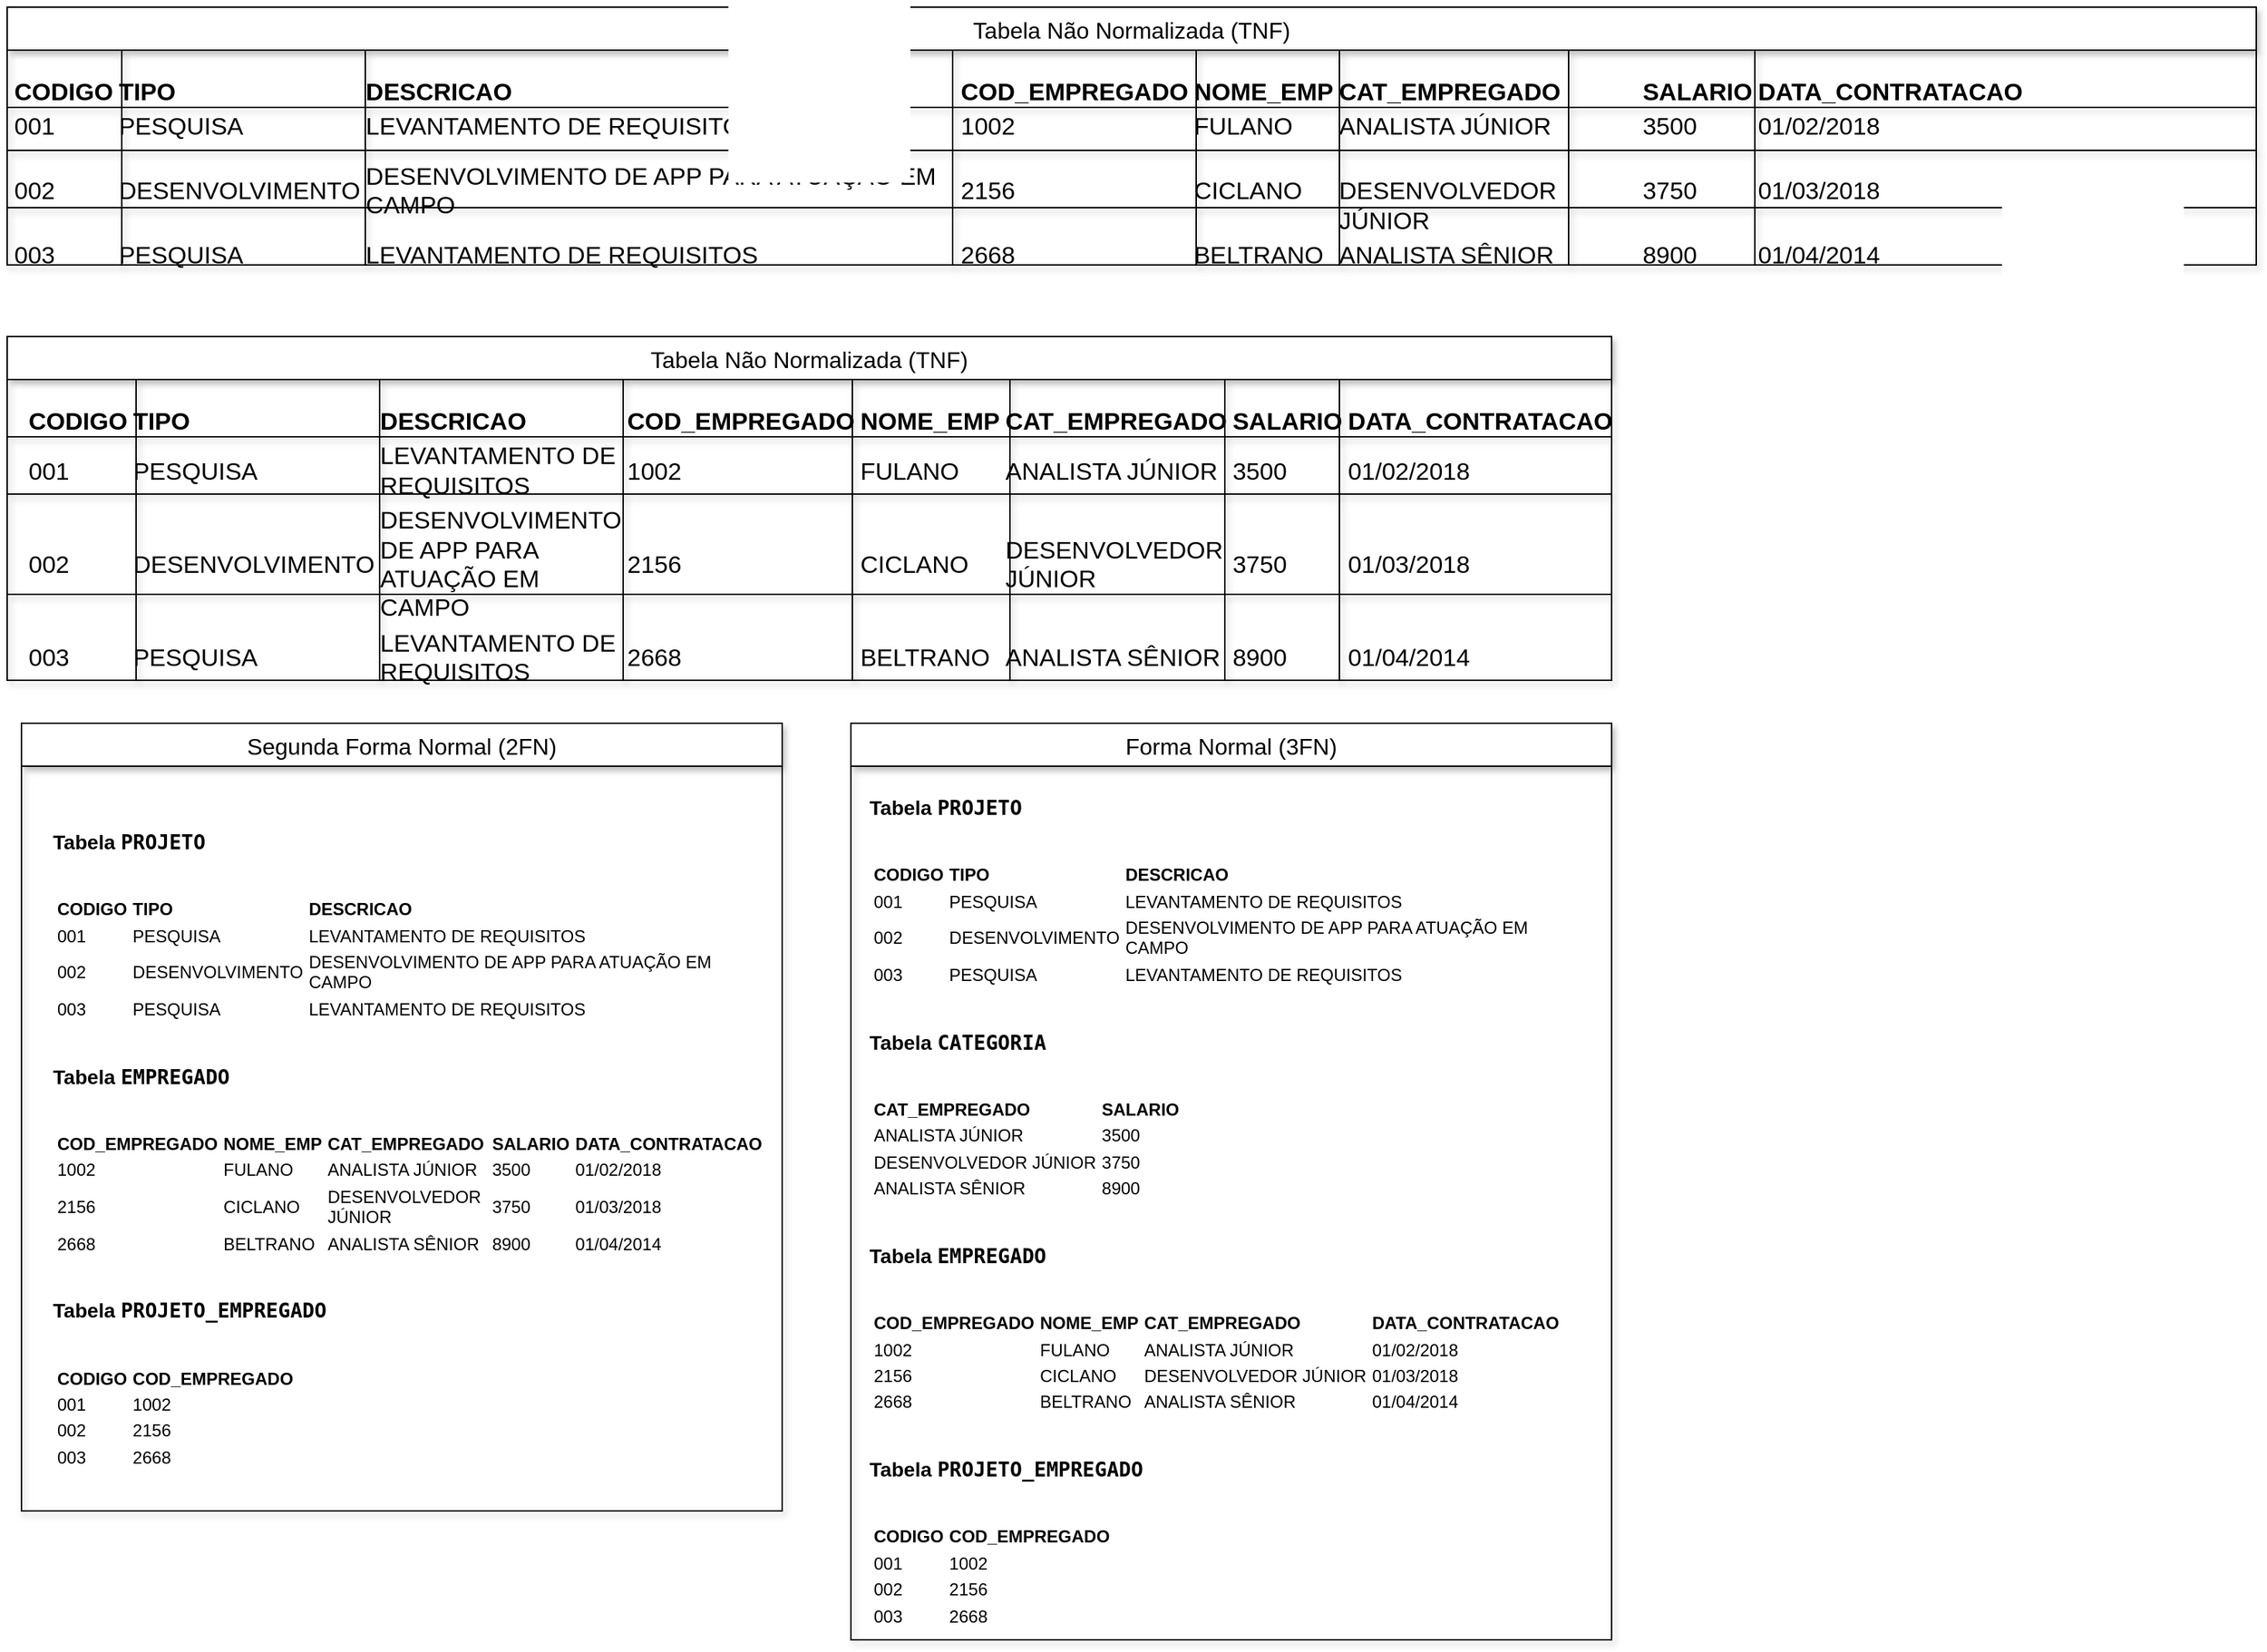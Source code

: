 <mxfile version="28.1.2">
  <diagram name="Página-1" id="LLkcWB9SaSEIWg58hyJ8">
    <mxGraphModel dx="2123" dy="1157" grid="1" gridSize="10" guides="1" tooltips="1" connect="1" arrows="1" fold="1" page="1" pageScale="1" pageWidth="827" pageHeight="1169" math="0" shadow="0">
      <root>
        <mxCell id="0" />
        <mxCell id="1" parent="0" />
        <mxCell id="M1OJQKpELJWNm4TvlvLG-1" value="&#xa;&#xa;Tabela Não Normalizada (TNF)&#xa;&#xa;" style="shape=table;startSize=30;container=1;collapsible=0;childLayout=tableLayout;strokeColor=default;fontSize=16;columnLines=1;miterlimit=7;swimlaneLine=1;shadow=1;" vertex="1" parent="1">
          <mxGeometry x="70" y="40" width="1570" height="180" as="geometry" />
        </mxCell>
        <mxCell id="M1OJQKpELJWNm4TvlvLG-2" value="" style="shape=tableRow;horizontal=0;startSize=0;swimlaneHead=0;swimlaneBody=0;strokeColor=inherit;top=0;left=0;bottom=0;right=0;collapsible=0;dropTarget=0;fillColor=none;points=[[0,0.5],[1,0.5]];portConstraint=eastwest;fontSize=16;miterlimit=7;sketch=1;curveFitting=1;jiggle=2;" vertex="1" parent="M1OJQKpELJWNm4TvlvLG-1">
          <mxGeometry y="30" width="1570" height="40" as="geometry" />
        </mxCell>
        <mxCell id="M1OJQKpELJWNm4TvlvLG-3" value="" style="shape=partialRectangle;html=1;whiteSpace=wrap;connectable=0;strokeColor=inherit;overflow=hidden;fillColor=none;top=0;left=0;bottom=0;right=0;pointerEvents=1;fontSize=16;miterlimit=7;sketch=1;curveFitting=1;jiggle=2;" vertex="1" parent="M1OJQKpELJWNm4TvlvLG-2">
          <mxGeometry width="80" height="40" as="geometry">
            <mxRectangle width="80" height="40" as="alternateBounds" />
          </mxGeometry>
        </mxCell>
        <mxCell id="M1OJQKpELJWNm4TvlvLG-4" value="" style="shape=partialRectangle;html=1;whiteSpace=wrap;connectable=0;strokeColor=inherit;overflow=hidden;fillColor=none;top=0;left=0;bottom=0;right=0;pointerEvents=1;fontSize=16;miterlimit=7;sketch=1;curveFitting=1;jiggle=2;" vertex="1" parent="M1OJQKpELJWNm4TvlvLG-2">
          <mxGeometry x="80" width="170" height="40" as="geometry">
            <mxRectangle width="170" height="40" as="alternateBounds" />
          </mxGeometry>
        </mxCell>
        <mxCell id="M1OJQKpELJWNm4TvlvLG-5" value="" style="shape=partialRectangle;html=1;whiteSpace=wrap;connectable=0;strokeColor=inherit;overflow=hidden;fillColor=none;top=0;left=0;bottom=0;right=0;pointerEvents=1;fontSize=16;miterlimit=7;sketch=1;curveFitting=1;jiggle=2;" vertex="1" parent="M1OJQKpELJWNm4TvlvLG-2">
          <mxGeometry x="250" width="410" height="40" as="geometry">
            <mxRectangle width="410" height="40" as="alternateBounds" />
          </mxGeometry>
        </mxCell>
        <mxCell id="M1OJQKpELJWNm4TvlvLG-6" value="" style="shape=partialRectangle;html=1;whiteSpace=wrap;connectable=0;strokeColor=inherit;overflow=hidden;fillColor=none;top=0;left=0;bottom=0;right=0;pointerEvents=1;fontSize=16;miterlimit=7;sketch=1;curveFitting=1;jiggle=2;" vertex="1" parent="M1OJQKpELJWNm4TvlvLG-2">
          <mxGeometry x="660" width="170" height="40" as="geometry">
            <mxRectangle width="170" height="40" as="alternateBounds" />
          </mxGeometry>
        </mxCell>
        <mxCell id="M1OJQKpELJWNm4TvlvLG-7" value="" style="shape=partialRectangle;html=1;whiteSpace=wrap;connectable=0;strokeColor=inherit;overflow=hidden;fillColor=none;top=0;left=0;bottom=0;right=0;pointerEvents=1;fontSize=16;miterlimit=7;sketch=1;curveFitting=1;jiggle=2;" vertex="1" parent="M1OJQKpELJWNm4TvlvLG-2">
          <mxGeometry x="830" width="100" height="40" as="geometry">
            <mxRectangle width="100" height="40" as="alternateBounds" />
          </mxGeometry>
        </mxCell>
        <mxCell id="M1OJQKpELJWNm4TvlvLG-8" value="" style="shape=partialRectangle;html=1;whiteSpace=wrap;connectable=0;strokeColor=inherit;overflow=hidden;fillColor=none;top=0;left=0;bottom=0;right=0;pointerEvents=1;fontSize=16;miterlimit=7;sketch=1;curveFitting=1;jiggle=2;" vertex="1" parent="M1OJQKpELJWNm4TvlvLG-2">
          <mxGeometry x="930" width="160" height="40" as="geometry">
            <mxRectangle width="160" height="40" as="alternateBounds" />
          </mxGeometry>
        </mxCell>
        <mxCell id="M1OJQKpELJWNm4TvlvLG-9" value="" style="shape=partialRectangle;html=1;whiteSpace=wrap;connectable=0;strokeColor=inherit;overflow=hidden;fillColor=none;top=0;left=0;bottom=0;right=0;pointerEvents=1;fontSize=16;miterlimit=7;sketch=1;curveFitting=1;jiggle=2;" vertex="1" parent="M1OJQKpELJWNm4TvlvLG-2">
          <mxGeometry x="1090" width="130" height="40" as="geometry">
            <mxRectangle width="130" height="40" as="alternateBounds" />
          </mxGeometry>
        </mxCell>
        <mxCell id="M1OJQKpELJWNm4TvlvLG-10" value="" style="shape=partialRectangle;html=1;whiteSpace=wrap;connectable=0;strokeColor=inherit;overflow=hidden;fillColor=none;top=0;left=0;bottom=0;right=0;pointerEvents=1;fontSize=16;miterlimit=7;sketch=1;curveFitting=1;jiggle=2;rowspan=1;colspan=2;" vertex="1" parent="M1OJQKpELJWNm4TvlvLG-2">
          <mxGeometry x="1220" width="350" height="40" as="geometry">
            <mxRectangle width="210" height="40" as="alternateBounds" />
          </mxGeometry>
        </mxCell>
        <mxCell id="M1OJQKpELJWNm4TvlvLG-11" value="" style="shape=partialRectangle;html=1;whiteSpace=wrap;connectable=0;strokeColor=inherit;overflow=hidden;fillColor=none;top=0;left=0;bottom=0;right=0;pointerEvents=1;fontSize=16;miterlimit=7;sketch=1;curveFitting=1;jiggle=2;" vertex="1" visible="0" parent="M1OJQKpELJWNm4TvlvLG-2">
          <mxGeometry x="1430" width="140" height="40" as="geometry">
            <mxRectangle width="140" height="40" as="alternateBounds" />
          </mxGeometry>
        </mxCell>
        <mxCell id="M1OJQKpELJWNm4TvlvLG-12" value="" style="shape=tableRow;horizontal=0;startSize=0;swimlaneHead=0;swimlaneBody=0;strokeColor=inherit;top=0;left=0;bottom=0;right=0;collapsible=0;dropTarget=0;fillColor=none;points=[[0,0.5],[1,0.5]];portConstraint=eastwest;fontSize=16;miterlimit=7;sketch=1;curveFitting=1;jiggle=2;" vertex="1" parent="M1OJQKpELJWNm4TvlvLG-1">
          <mxGeometry y="70" width="1570" height="30" as="geometry" />
        </mxCell>
        <mxCell id="M1OJQKpELJWNm4TvlvLG-13" value="" style="shape=partialRectangle;html=1;whiteSpace=wrap;connectable=0;strokeColor=inherit;overflow=hidden;fillColor=none;top=0;left=0;bottom=0;right=0;pointerEvents=1;fontSize=15;miterlimit=7;sketch=1;curveFitting=1;jiggle=2;" vertex="1" parent="M1OJQKpELJWNm4TvlvLG-12">
          <mxGeometry width="80" height="30" as="geometry">
            <mxRectangle width="80" height="30" as="alternateBounds" />
          </mxGeometry>
        </mxCell>
        <mxCell id="M1OJQKpELJWNm4TvlvLG-14" value="" style="shape=partialRectangle;html=1;whiteSpace=wrap;connectable=0;strokeColor=inherit;overflow=hidden;fillColor=none;top=0;left=0;bottom=0;right=0;pointerEvents=1;fontSize=16;miterlimit=7;sketch=1;curveFitting=1;jiggle=2;" vertex="1" parent="M1OJQKpELJWNm4TvlvLG-12">
          <mxGeometry x="80" width="170" height="30" as="geometry">
            <mxRectangle width="170" height="30" as="alternateBounds" />
          </mxGeometry>
        </mxCell>
        <mxCell id="M1OJQKpELJWNm4TvlvLG-15" value="" style="shape=partialRectangle;html=1;whiteSpace=wrap;connectable=0;strokeColor=inherit;overflow=hidden;fillColor=none;top=0;left=0;bottom=0;right=0;pointerEvents=1;fontSize=16;miterlimit=7;sketch=1;curveFitting=1;jiggle=2;" vertex="1" parent="M1OJQKpELJWNm4TvlvLG-12">
          <mxGeometry x="250" width="410" height="30" as="geometry">
            <mxRectangle width="410" height="30" as="alternateBounds" />
          </mxGeometry>
        </mxCell>
        <mxCell id="M1OJQKpELJWNm4TvlvLG-16" value="" style="shape=partialRectangle;html=1;whiteSpace=wrap;connectable=0;strokeColor=inherit;overflow=hidden;fillColor=none;top=0;left=0;bottom=0;right=0;pointerEvents=1;fontSize=16;miterlimit=7;sketch=1;curveFitting=1;jiggle=2;" vertex="1" parent="M1OJQKpELJWNm4TvlvLG-12">
          <mxGeometry x="660" width="170" height="30" as="geometry">
            <mxRectangle width="170" height="30" as="alternateBounds" />
          </mxGeometry>
        </mxCell>
        <mxCell id="M1OJQKpELJWNm4TvlvLG-17" value="" style="shape=partialRectangle;html=1;whiteSpace=wrap;connectable=0;strokeColor=inherit;overflow=hidden;fillColor=none;top=0;left=0;bottom=0;right=0;pointerEvents=1;fontSize=16;miterlimit=7;sketch=1;curveFitting=1;jiggle=2;" vertex="1" parent="M1OJQKpELJWNm4TvlvLG-12">
          <mxGeometry x="830" width="100" height="30" as="geometry">
            <mxRectangle width="100" height="30" as="alternateBounds" />
          </mxGeometry>
        </mxCell>
        <mxCell id="M1OJQKpELJWNm4TvlvLG-18" value="" style="shape=partialRectangle;html=1;whiteSpace=wrap;connectable=0;strokeColor=inherit;overflow=hidden;fillColor=none;top=0;left=0;bottom=0;right=0;pointerEvents=1;fontSize=16;miterlimit=7;sketch=1;curveFitting=1;jiggle=2;" vertex="1" parent="M1OJQKpELJWNm4TvlvLG-12">
          <mxGeometry x="930" width="160" height="30" as="geometry">
            <mxRectangle width="160" height="30" as="alternateBounds" />
          </mxGeometry>
        </mxCell>
        <mxCell id="M1OJQKpELJWNm4TvlvLG-19" value="" style="shape=partialRectangle;html=1;whiteSpace=wrap;connectable=0;strokeColor=inherit;overflow=hidden;fillColor=none;top=0;left=0;bottom=0;right=0;pointerEvents=1;fontSize=16;miterlimit=7;sketch=1;curveFitting=1;jiggle=2;" vertex="1" parent="M1OJQKpELJWNm4TvlvLG-12">
          <mxGeometry x="1090" width="130" height="30" as="geometry">
            <mxRectangle width="130" height="30" as="alternateBounds" />
          </mxGeometry>
        </mxCell>
        <mxCell id="M1OJQKpELJWNm4TvlvLG-20" value="" style="shape=partialRectangle;html=1;whiteSpace=wrap;connectable=0;strokeColor=inherit;overflow=hidden;fillColor=none;top=0;left=0;bottom=0;right=0;pointerEvents=1;fontSize=16;miterlimit=7;sketch=1;curveFitting=1;jiggle=2;rowspan=1;colspan=2;" vertex="1" parent="M1OJQKpELJWNm4TvlvLG-12">
          <mxGeometry x="1220" width="350" height="30" as="geometry">
            <mxRectangle width="210" height="30" as="alternateBounds" />
          </mxGeometry>
        </mxCell>
        <mxCell id="M1OJQKpELJWNm4TvlvLG-21" value="" style="shape=partialRectangle;html=1;whiteSpace=wrap;connectable=0;strokeColor=inherit;overflow=hidden;fillColor=none;top=0;left=0;bottom=0;right=0;pointerEvents=1;fontSize=16;miterlimit=7;sketch=1;curveFitting=1;jiggle=2;" vertex="1" visible="0" parent="M1OJQKpELJWNm4TvlvLG-12">
          <mxGeometry x="1430" width="140" height="30" as="geometry">
            <mxRectangle width="140" height="30" as="alternateBounds" />
          </mxGeometry>
        </mxCell>
        <mxCell id="M1OJQKpELJWNm4TvlvLG-22" value="" style="shape=tableRow;horizontal=0;startSize=0;swimlaneHead=0;swimlaneBody=0;strokeColor=inherit;top=0;left=0;bottom=0;right=0;collapsible=0;dropTarget=0;fillColor=none;points=[[0,0.5],[1,0.5]];portConstraint=eastwest;fontSize=16;miterlimit=7;sketch=1;curveFitting=1;jiggle=2;" vertex="1" parent="M1OJQKpELJWNm4TvlvLG-1">
          <mxGeometry y="100" width="1570" height="40" as="geometry" />
        </mxCell>
        <mxCell id="M1OJQKpELJWNm4TvlvLG-23" value="&lt;table&gt;&lt;tbody&gt;&lt;tr&gt;&lt;td data-start=&quot;619&quot; data-end=&quot;642&quot; data-col-size=&quot;sm&quot;&gt;&lt;/td&gt;&lt;/tr&gt;&lt;/tbody&gt;&lt;/table&gt;" style="shape=partialRectangle;html=1;whiteSpace=wrap;connectable=0;strokeColor=inherit;overflow=hidden;fillColor=none;top=0;left=0;bottom=0;right=0;pointerEvents=1;fontSize=15;miterlimit=7;sketch=1;curveFitting=1;jiggle=2;" vertex="1" parent="M1OJQKpELJWNm4TvlvLG-22">
          <mxGeometry width="80" height="40" as="geometry">
            <mxRectangle width="80" height="40" as="alternateBounds" />
          </mxGeometry>
        </mxCell>
        <mxCell id="M1OJQKpELJWNm4TvlvLG-24" value="" style="shape=partialRectangle;html=1;whiteSpace=wrap;connectable=0;strokeColor=inherit;overflow=hidden;fillColor=none;top=0;left=0;bottom=0;right=0;pointerEvents=1;fontSize=16;miterlimit=7;sketch=1;curveFitting=1;jiggle=2;" vertex="1" parent="M1OJQKpELJWNm4TvlvLG-22">
          <mxGeometry x="80" width="170" height="40" as="geometry">
            <mxRectangle width="170" height="40" as="alternateBounds" />
          </mxGeometry>
        </mxCell>
        <mxCell id="M1OJQKpELJWNm4TvlvLG-25" value="" style="shape=partialRectangle;html=1;whiteSpace=wrap;connectable=0;strokeColor=inherit;overflow=hidden;fillColor=none;top=0;left=0;bottom=0;right=0;pointerEvents=1;fontSize=16;miterlimit=7;sketch=1;curveFitting=1;jiggle=2;" vertex="1" parent="M1OJQKpELJWNm4TvlvLG-22">
          <mxGeometry x="250" width="410" height="40" as="geometry">
            <mxRectangle width="410" height="40" as="alternateBounds" />
          </mxGeometry>
        </mxCell>
        <mxCell id="M1OJQKpELJWNm4TvlvLG-26" value="" style="shape=partialRectangle;html=1;whiteSpace=wrap;connectable=0;strokeColor=inherit;overflow=hidden;fillColor=none;top=0;left=0;bottom=0;right=0;pointerEvents=1;fontSize=16;miterlimit=7;sketch=1;curveFitting=1;jiggle=2;" vertex="1" parent="M1OJQKpELJWNm4TvlvLG-22">
          <mxGeometry x="660" width="170" height="40" as="geometry">
            <mxRectangle width="170" height="40" as="alternateBounds" />
          </mxGeometry>
        </mxCell>
        <mxCell id="M1OJQKpELJWNm4TvlvLG-27" value="" style="shape=partialRectangle;html=1;whiteSpace=wrap;connectable=0;strokeColor=inherit;overflow=hidden;fillColor=none;top=0;left=0;bottom=0;right=0;pointerEvents=1;fontSize=16;miterlimit=7;sketch=1;curveFitting=1;jiggle=2;" vertex="1" parent="M1OJQKpELJWNm4TvlvLG-22">
          <mxGeometry x="830" width="100" height="40" as="geometry">
            <mxRectangle width="100" height="40" as="alternateBounds" />
          </mxGeometry>
        </mxCell>
        <mxCell id="M1OJQKpELJWNm4TvlvLG-28" value="" style="shape=partialRectangle;html=1;whiteSpace=wrap;connectable=0;strokeColor=inherit;overflow=hidden;fillColor=none;top=0;left=0;bottom=0;right=0;pointerEvents=1;fontSize=16;miterlimit=7;sketch=1;curveFitting=1;jiggle=2;" vertex="1" parent="M1OJQKpELJWNm4TvlvLG-22">
          <mxGeometry x="930" width="160" height="40" as="geometry">
            <mxRectangle width="160" height="40" as="alternateBounds" />
          </mxGeometry>
        </mxCell>
        <mxCell id="M1OJQKpELJWNm4TvlvLG-29" value="" style="shape=partialRectangle;html=1;whiteSpace=wrap;connectable=0;strokeColor=inherit;overflow=hidden;fillColor=none;top=0;left=0;bottom=0;right=0;pointerEvents=1;fontSize=16;miterlimit=7;sketch=1;curveFitting=1;jiggle=2;" vertex="1" parent="M1OJQKpELJWNm4TvlvLG-22">
          <mxGeometry x="1090" width="130" height="40" as="geometry">
            <mxRectangle width="130" height="40" as="alternateBounds" />
          </mxGeometry>
        </mxCell>
        <mxCell id="M1OJQKpELJWNm4TvlvLG-30" value="" style="shape=partialRectangle;html=1;whiteSpace=wrap;connectable=0;strokeColor=inherit;overflow=hidden;fillColor=none;top=0;left=0;bottom=0;right=0;pointerEvents=1;fontSize=16;miterlimit=7;sketch=1;curveFitting=1;jiggle=2;rowspan=1;colspan=2;" vertex="1" parent="M1OJQKpELJWNm4TvlvLG-22">
          <mxGeometry x="1220" width="350" height="40" as="geometry">
            <mxRectangle width="210" height="40" as="alternateBounds" />
          </mxGeometry>
        </mxCell>
        <mxCell id="M1OJQKpELJWNm4TvlvLG-31" value="" style="shape=partialRectangle;html=1;whiteSpace=wrap;connectable=0;strokeColor=inherit;overflow=hidden;fillColor=none;top=0;left=0;bottom=0;right=0;pointerEvents=1;fontSize=16;miterlimit=7;sketch=1;curveFitting=1;jiggle=2;" vertex="1" visible="0" parent="M1OJQKpELJWNm4TvlvLG-22">
          <mxGeometry x="1430" width="140" height="40" as="geometry">
            <mxRectangle width="140" height="40" as="alternateBounds" />
          </mxGeometry>
        </mxCell>
        <mxCell id="M1OJQKpELJWNm4TvlvLG-32" style="shape=tableRow;horizontal=0;startSize=0;swimlaneHead=0;swimlaneBody=0;strokeColor=inherit;top=0;left=0;bottom=0;right=0;collapsible=0;dropTarget=0;fillColor=none;points=[[0,0.5],[1,0.5]];portConstraint=eastwest;fontSize=16;miterlimit=7;sketch=1;curveFitting=1;jiggle=2;" vertex="1" parent="M1OJQKpELJWNm4TvlvLG-1">
          <mxGeometry y="140" width="1570" height="40" as="geometry" />
        </mxCell>
        <mxCell id="M1OJQKpELJWNm4TvlvLG-33" style="shape=partialRectangle;html=1;whiteSpace=wrap;connectable=0;strokeColor=inherit;overflow=hidden;fillColor=none;top=0;left=0;bottom=0;right=0;pointerEvents=1;fontSize=16;miterlimit=7;sketch=1;curveFitting=1;jiggle=2;" vertex="1" parent="M1OJQKpELJWNm4TvlvLG-32">
          <mxGeometry width="80" height="40" as="geometry">
            <mxRectangle width="80" height="40" as="alternateBounds" />
          </mxGeometry>
        </mxCell>
        <mxCell id="M1OJQKpELJWNm4TvlvLG-34" value="" style="shape=partialRectangle;html=1;whiteSpace=wrap;connectable=0;strokeColor=inherit;overflow=hidden;fillColor=none;top=0;left=0;bottom=0;right=0;pointerEvents=1;fontSize=16;miterlimit=7;sketch=1;curveFitting=1;jiggle=2;" vertex="1" parent="M1OJQKpELJWNm4TvlvLG-32">
          <mxGeometry x="80" width="170" height="40" as="geometry">
            <mxRectangle width="170" height="40" as="alternateBounds" />
          </mxGeometry>
        </mxCell>
        <mxCell id="M1OJQKpELJWNm4TvlvLG-35" value="" style="shape=partialRectangle;html=1;whiteSpace=wrap;connectable=0;strokeColor=inherit;overflow=hidden;fillColor=none;top=0;left=0;bottom=0;right=0;pointerEvents=1;fontSize=16;miterlimit=7;sketch=1;curveFitting=1;jiggle=2;" vertex="1" parent="M1OJQKpELJWNm4TvlvLG-32">
          <mxGeometry x="250" width="410" height="40" as="geometry">
            <mxRectangle width="410" height="40" as="alternateBounds" />
          </mxGeometry>
        </mxCell>
        <mxCell id="M1OJQKpELJWNm4TvlvLG-36" value="" style="shape=partialRectangle;html=1;whiteSpace=wrap;connectable=0;strokeColor=inherit;overflow=hidden;fillColor=none;top=0;left=0;bottom=0;right=0;pointerEvents=1;fontSize=16;miterlimit=7;sketch=1;curveFitting=1;jiggle=2;" vertex="1" parent="M1OJQKpELJWNm4TvlvLG-32">
          <mxGeometry x="660" width="170" height="40" as="geometry">
            <mxRectangle width="170" height="40" as="alternateBounds" />
          </mxGeometry>
        </mxCell>
        <mxCell id="M1OJQKpELJWNm4TvlvLG-37" value="" style="shape=partialRectangle;html=1;whiteSpace=wrap;connectable=0;strokeColor=inherit;overflow=hidden;fillColor=none;top=0;left=0;bottom=0;right=0;pointerEvents=1;fontSize=16;miterlimit=7;sketch=1;curveFitting=1;jiggle=2;" vertex="1" parent="M1OJQKpELJWNm4TvlvLG-32">
          <mxGeometry x="830" width="100" height="40" as="geometry">
            <mxRectangle width="100" height="40" as="alternateBounds" />
          </mxGeometry>
        </mxCell>
        <mxCell id="M1OJQKpELJWNm4TvlvLG-38" value="" style="shape=partialRectangle;html=1;whiteSpace=wrap;connectable=0;strokeColor=inherit;overflow=hidden;fillColor=none;top=0;left=0;bottom=0;right=0;pointerEvents=1;fontSize=16;miterlimit=7;sketch=1;curveFitting=1;jiggle=2;" vertex="1" parent="M1OJQKpELJWNm4TvlvLG-32">
          <mxGeometry x="930" width="160" height="40" as="geometry">
            <mxRectangle width="160" height="40" as="alternateBounds" />
          </mxGeometry>
        </mxCell>
        <mxCell id="M1OJQKpELJWNm4TvlvLG-39" value="" style="shape=partialRectangle;html=1;whiteSpace=wrap;connectable=0;strokeColor=inherit;overflow=hidden;fillColor=none;top=0;left=0;bottom=0;right=0;pointerEvents=1;fontSize=16;miterlimit=7;sketch=1;curveFitting=1;jiggle=2;" vertex="1" parent="M1OJQKpELJWNm4TvlvLG-32">
          <mxGeometry x="1090" width="130" height="40" as="geometry">
            <mxRectangle width="130" height="40" as="alternateBounds" />
          </mxGeometry>
        </mxCell>
        <mxCell id="M1OJQKpELJWNm4TvlvLG-40" value="" style="shape=partialRectangle;html=1;whiteSpace=wrap;connectable=0;strokeColor=inherit;overflow=hidden;fillColor=none;top=0;left=0;bottom=0;right=0;pointerEvents=1;fontSize=16;miterlimit=7;sketch=1;curveFitting=1;jiggle=2;rowspan=1;colspan=2;" vertex="1" parent="M1OJQKpELJWNm4TvlvLG-32">
          <mxGeometry x="1220" width="350" height="40" as="geometry">
            <mxRectangle width="210" height="40" as="alternateBounds" />
          </mxGeometry>
        </mxCell>
        <mxCell id="M1OJQKpELJWNm4TvlvLG-41" value="" style="shape=partialRectangle;html=1;whiteSpace=wrap;connectable=0;strokeColor=inherit;overflow=hidden;fillColor=none;top=0;left=0;bottom=0;right=0;pointerEvents=1;fontSize=16;miterlimit=7;sketch=1;curveFitting=1;jiggle=2;" vertex="1" visible="0" parent="M1OJQKpELJWNm4TvlvLG-32">
          <mxGeometry x="1430" width="140" height="40" as="geometry">
            <mxRectangle width="140" height="40" as="alternateBounds" />
          </mxGeometry>
        </mxCell>
        <mxCell id="M1OJQKpELJWNm4TvlvLG-62" value="&#xa;&#xa;Tabela Não Normalizada (TNF)&#xa;&#xa;" style="shape=table;startSize=30;container=1;collapsible=0;childLayout=tableLayout;strokeColor=default;fontSize=16;columnLines=1;miterlimit=7;swimlaneLine=1;shadow=1;" vertex="1" parent="1">
          <mxGeometry x="70" y="270" width="1120" height="240" as="geometry" />
        </mxCell>
        <mxCell id="M1OJQKpELJWNm4TvlvLG-63" style="shape=tableRow;horizontal=0;startSize=0;swimlaneHead=0;swimlaneBody=0;strokeColor=inherit;top=0;left=0;bottom=0;right=0;collapsible=0;dropTarget=0;fillColor=none;points=[[0,0.5],[1,0.5]];portConstraint=eastwest;fontSize=16;miterlimit=7;sketch=1;curveFitting=1;jiggle=2;" vertex="1" parent="M1OJQKpELJWNm4TvlvLG-62">
          <mxGeometry y="30" width="1120" height="40" as="geometry" />
        </mxCell>
        <mxCell id="M1OJQKpELJWNm4TvlvLG-64" value="" style="shape=partialRectangle;html=1;whiteSpace=wrap;connectable=0;strokeColor=inherit;overflow=hidden;fillColor=none;top=0;left=0;bottom=0;right=0;pointerEvents=1;fontSize=16;miterlimit=7;sketch=1;curveFitting=1;jiggle=2;" vertex="1" parent="M1OJQKpELJWNm4TvlvLG-63">
          <mxGeometry width="90" height="40" as="geometry">
            <mxRectangle width="90" height="40" as="alternateBounds" />
          </mxGeometry>
        </mxCell>
        <mxCell id="M1OJQKpELJWNm4TvlvLG-65" value="" style="shape=partialRectangle;html=1;whiteSpace=wrap;connectable=0;strokeColor=inherit;overflow=hidden;fillColor=none;top=0;left=0;bottom=0;right=0;pointerEvents=1;fontSize=16;miterlimit=7;sketch=1;curveFitting=1;jiggle=2;" vertex="1" parent="M1OJQKpELJWNm4TvlvLG-63">
          <mxGeometry x="90" width="170" height="40" as="geometry">
            <mxRectangle width="170" height="40" as="alternateBounds" />
          </mxGeometry>
        </mxCell>
        <mxCell id="M1OJQKpELJWNm4TvlvLG-66" style="shape=partialRectangle;html=1;whiteSpace=wrap;connectable=0;strokeColor=inherit;overflow=hidden;fillColor=none;top=0;left=0;bottom=0;right=0;pointerEvents=1;fontSize=16;miterlimit=7;sketch=1;curveFitting=1;jiggle=2;" vertex="1" parent="M1OJQKpELJWNm4TvlvLG-63">
          <mxGeometry x="260" width="170" height="40" as="geometry">
            <mxRectangle width="170" height="40" as="alternateBounds" />
          </mxGeometry>
        </mxCell>
        <mxCell id="M1OJQKpELJWNm4TvlvLG-67" style="shape=partialRectangle;html=1;whiteSpace=wrap;connectable=0;strokeColor=inherit;overflow=hidden;fillColor=none;top=0;left=0;bottom=0;right=0;pointerEvents=1;fontSize=16;miterlimit=7;sketch=1;curveFitting=1;jiggle=2;" vertex="1" parent="M1OJQKpELJWNm4TvlvLG-63">
          <mxGeometry x="430" width="160" height="40" as="geometry">
            <mxRectangle width="160" height="40" as="alternateBounds" />
          </mxGeometry>
        </mxCell>
        <mxCell id="M1OJQKpELJWNm4TvlvLG-68" style="shape=partialRectangle;html=1;whiteSpace=wrap;connectable=0;strokeColor=inherit;overflow=hidden;fillColor=none;top=0;left=0;bottom=0;right=0;pointerEvents=1;fontSize=16;miterlimit=7;sketch=1;curveFitting=1;jiggle=2;" vertex="1" parent="M1OJQKpELJWNm4TvlvLG-63">
          <mxGeometry x="590" width="110" height="40" as="geometry">
            <mxRectangle width="110" height="40" as="alternateBounds" />
          </mxGeometry>
        </mxCell>
        <mxCell id="M1OJQKpELJWNm4TvlvLG-69" style="shape=partialRectangle;html=1;whiteSpace=wrap;connectable=0;strokeColor=inherit;overflow=hidden;fillColor=none;top=0;left=0;bottom=0;right=0;pointerEvents=1;fontSize=16;miterlimit=7;sketch=1;curveFitting=1;jiggle=2;" vertex="1" parent="M1OJQKpELJWNm4TvlvLG-63">
          <mxGeometry x="700" width="150" height="40" as="geometry">
            <mxRectangle width="150" height="40" as="alternateBounds" />
          </mxGeometry>
        </mxCell>
        <mxCell id="M1OJQKpELJWNm4TvlvLG-595" style="shape=partialRectangle;html=1;whiteSpace=wrap;connectable=0;strokeColor=inherit;overflow=hidden;fillColor=none;top=0;left=0;bottom=0;right=0;pointerEvents=1;fontSize=16;miterlimit=7;sketch=1;curveFitting=1;jiggle=2;" vertex="1" parent="M1OJQKpELJWNm4TvlvLG-63">
          <mxGeometry x="850" width="80" height="40" as="geometry">
            <mxRectangle width="80" height="40" as="alternateBounds" />
          </mxGeometry>
        </mxCell>
        <mxCell id="M1OJQKpELJWNm4TvlvLG-599" style="shape=partialRectangle;html=1;whiteSpace=wrap;connectable=0;strokeColor=inherit;overflow=hidden;fillColor=none;top=0;left=0;bottom=0;right=0;pointerEvents=1;fontSize=16;miterlimit=7;sketch=1;curveFitting=1;jiggle=2;" vertex="1" parent="M1OJQKpELJWNm4TvlvLG-63">
          <mxGeometry x="930" width="190" height="40" as="geometry">
            <mxRectangle width="190" height="40" as="alternateBounds" />
          </mxGeometry>
        </mxCell>
        <mxCell id="M1OJQKpELJWNm4TvlvLG-70" value="" style="shape=tableRow;horizontal=0;startSize=0;swimlaneHead=0;swimlaneBody=0;strokeColor=inherit;top=0;left=0;bottom=0;right=0;collapsible=0;dropTarget=0;fillColor=none;points=[[0,0.5],[1,0.5]];portConstraint=eastwest;fontSize=16;miterlimit=7;sketch=1;curveFitting=1;jiggle=2;" vertex="1" parent="M1OJQKpELJWNm4TvlvLG-62">
          <mxGeometry y="70" width="1120" height="40" as="geometry" />
        </mxCell>
        <mxCell id="M1OJQKpELJWNm4TvlvLG-71" value="" style="shape=partialRectangle;html=1;whiteSpace=wrap;connectable=0;strokeColor=inherit;overflow=hidden;fillColor=none;top=0;left=0;bottom=0;right=0;pointerEvents=1;fontSize=16;miterlimit=7;sketch=1;curveFitting=1;jiggle=2;" vertex="1" parent="M1OJQKpELJWNm4TvlvLG-70">
          <mxGeometry width="90" height="40" as="geometry">
            <mxRectangle width="90" height="40" as="alternateBounds" />
          </mxGeometry>
        </mxCell>
        <mxCell id="M1OJQKpELJWNm4TvlvLG-72" value="" style="shape=partialRectangle;html=1;whiteSpace=wrap;connectable=0;strokeColor=inherit;overflow=hidden;fillColor=none;top=0;left=0;bottom=0;right=0;pointerEvents=1;fontSize=16;miterlimit=7;sketch=1;curveFitting=1;jiggle=2;" vertex="1" parent="M1OJQKpELJWNm4TvlvLG-70">
          <mxGeometry x="90" width="170" height="40" as="geometry">
            <mxRectangle width="170" height="40" as="alternateBounds" />
          </mxGeometry>
        </mxCell>
        <mxCell id="M1OJQKpELJWNm4TvlvLG-73" value="" style="shape=partialRectangle;html=1;whiteSpace=wrap;connectable=0;strokeColor=inherit;overflow=hidden;fillColor=none;top=0;left=0;bottom=0;right=0;pointerEvents=1;fontSize=16;miterlimit=7;sketch=1;curveFitting=1;jiggle=2;" vertex="1" parent="M1OJQKpELJWNm4TvlvLG-70">
          <mxGeometry x="260" width="170" height="40" as="geometry">
            <mxRectangle width="170" height="40" as="alternateBounds" />
          </mxGeometry>
        </mxCell>
        <mxCell id="M1OJQKpELJWNm4TvlvLG-74" value="" style="shape=partialRectangle;html=1;whiteSpace=wrap;connectable=0;strokeColor=inherit;overflow=hidden;fillColor=none;top=0;left=0;bottom=0;right=0;pointerEvents=1;fontSize=16;miterlimit=7;sketch=1;curveFitting=1;jiggle=2;" vertex="1" parent="M1OJQKpELJWNm4TvlvLG-70">
          <mxGeometry x="430" width="160" height="40" as="geometry">
            <mxRectangle width="160" height="40" as="alternateBounds" />
          </mxGeometry>
        </mxCell>
        <mxCell id="M1OJQKpELJWNm4TvlvLG-75" value="" style="shape=partialRectangle;html=1;whiteSpace=wrap;connectable=0;strokeColor=inherit;overflow=hidden;fillColor=none;top=0;left=0;bottom=0;right=0;pointerEvents=1;fontSize=16;miterlimit=7;sketch=1;curveFitting=1;jiggle=2;" vertex="1" parent="M1OJQKpELJWNm4TvlvLG-70">
          <mxGeometry x="590" width="110" height="40" as="geometry">
            <mxRectangle width="110" height="40" as="alternateBounds" />
          </mxGeometry>
        </mxCell>
        <mxCell id="M1OJQKpELJWNm4TvlvLG-76" value="" style="shape=partialRectangle;html=1;whiteSpace=wrap;connectable=0;strokeColor=inherit;overflow=hidden;fillColor=none;top=0;left=0;bottom=0;right=0;pointerEvents=1;fontSize=16;miterlimit=7;sketch=1;curveFitting=1;jiggle=2;" vertex="1" parent="M1OJQKpELJWNm4TvlvLG-70">
          <mxGeometry x="700" width="150" height="40" as="geometry">
            <mxRectangle width="150" height="40" as="alternateBounds" />
          </mxGeometry>
        </mxCell>
        <mxCell id="M1OJQKpELJWNm4TvlvLG-596" style="shape=partialRectangle;html=1;whiteSpace=wrap;connectable=0;strokeColor=inherit;overflow=hidden;fillColor=none;top=0;left=0;bottom=0;right=0;pointerEvents=1;fontSize=16;miterlimit=7;sketch=1;curveFitting=1;jiggle=2;" vertex="1" parent="M1OJQKpELJWNm4TvlvLG-70">
          <mxGeometry x="850" width="80" height="40" as="geometry">
            <mxRectangle width="80" height="40" as="alternateBounds" />
          </mxGeometry>
        </mxCell>
        <mxCell id="M1OJQKpELJWNm4TvlvLG-600" style="shape=partialRectangle;html=1;whiteSpace=wrap;connectable=0;strokeColor=inherit;overflow=hidden;fillColor=none;top=0;left=0;bottom=0;right=0;pointerEvents=1;fontSize=16;miterlimit=7;sketch=1;curveFitting=1;jiggle=2;" vertex="1" parent="M1OJQKpELJWNm4TvlvLG-70">
          <mxGeometry x="930" width="190" height="40" as="geometry">
            <mxRectangle width="190" height="40" as="alternateBounds" />
          </mxGeometry>
        </mxCell>
        <mxCell id="M1OJQKpELJWNm4TvlvLG-77" value="" style="shape=tableRow;horizontal=0;startSize=0;swimlaneHead=0;swimlaneBody=0;strokeColor=inherit;top=0;left=0;bottom=0;right=0;collapsible=0;dropTarget=0;fillColor=none;points=[[0,0.5],[1,0.5]];portConstraint=eastwest;fontSize=16;miterlimit=7;sketch=1;curveFitting=1;jiggle=2;" vertex="1" parent="M1OJQKpELJWNm4TvlvLG-62">
          <mxGeometry y="110" width="1120" height="70" as="geometry" />
        </mxCell>
        <mxCell id="M1OJQKpELJWNm4TvlvLG-78" value="" style="shape=partialRectangle;html=1;whiteSpace=wrap;connectable=0;strokeColor=inherit;overflow=hidden;fillColor=none;top=0;left=0;bottom=0;right=0;pointerEvents=1;fontSize=15;miterlimit=7;sketch=1;curveFitting=1;jiggle=2;" vertex="1" parent="M1OJQKpELJWNm4TvlvLG-77">
          <mxGeometry width="90" height="70" as="geometry">
            <mxRectangle width="90" height="70" as="alternateBounds" />
          </mxGeometry>
        </mxCell>
        <mxCell id="M1OJQKpELJWNm4TvlvLG-79" value="" style="shape=partialRectangle;html=1;whiteSpace=wrap;connectable=0;strokeColor=inherit;overflow=hidden;fillColor=none;top=0;left=0;bottom=0;right=0;pointerEvents=1;fontSize=16;miterlimit=7;sketch=1;curveFitting=1;jiggle=2;" vertex="1" parent="M1OJQKpELJWNm4TvlvLG-77">
          <mxGeometry x="90" width="170" height="70" as="geometry">
            <mxRectangle width="170" height="70" as="alternateBounds" />
          </mxGeometry>
        </mxCell>
        <mxCell id="M1OJQKpELJWNm4TvlvLG-80" value="" style="shape=partialRectangle;html=1;whiteSpace=wrap;connectable=0;strokeColor=inherit;overflow=hidden;fillColor=none;top=0;left=0;bottom=0;right=0;pointerEvents=1;fontSize=16;miterlimit=7;sketch=1;curveFitting=1;jiggle=2;" vertex="1" parent="M1OJQKpELJWNm4TvlvLG-77">
          <mxGeometry x="260" width="170" height="70" as="geometry">
            <mxRectangle width="170" height="70" as="alternateBounds" />
          </mxGeometry>
        </mxCell>
        <mxCell id="M1OJQKpELJWNm4TvlvLG-81" value="" style="shape=partialRectangle;html=1;whiteSpace=wrap;connectable=0;strokeColor=inherit;overflow=hidden;fillColor=none;top=0;left=0;bottom=0;right=0;pointerEvents=1;fontSize=16;miterlimit=7;sketch=1;curveFitting=1;jiggle=2;" vertex="1" parent="M1OJQKpELJWNm4TvlvLG-77">
          <mxGeometry x="430" width="160" height="70" as="geometry">
            <mxRectangle width="160" height="70" as="alternateBounds" />
          </mxGeometry>
        </mxCell>
        <mxCell id="M1OJQKpELJWNm4TvlvLG-82" value="" style="shape=partialRectangle;html=1;whiteSpace=wrap;connectable=0;strokeColor=inherit;overflow=hidden;fillColor=none;top=0;left=0;bottom=0;right=0;pointerEvents=1;fontSize=16;miterlimit=7;sketch=1;curveFitting=1;jiggle=2;" vertex="1" parent="M1OJQKpELJWNm4TvlvLG-77">
          <mxGeometry x="590" width="110" height="70" as="geometry">
            <mxRectangle width="110" height="70" as="alternateBounds" />
          </mxGeometry>
        </mxCell>
        <mxCell id="M1OJQKpELJWNm4TvlvLG-83" value="" style="shape=partialRectangle;html=1;whiteSpace=wrap;connectable=0;strokeColor=inherit;overflow=hidden;fillColor=none;top=0;left=0;bottom=0;right=0;pointerEvents=1;fontSize=16;miterlimit=7;sketch=1;curveFitting=1;jiggle=2;container=1;" vertex="1" parent="M1OJQKpELJWNm4TvlvLG-77">
          <mxGeometry x="700" width="150" height="70" as="geometry">
            <mxRectangle width="150" height="70" as="alternateBounds" />
          </mxGeometry>
        </mxCell>
        <mxCell id="M1OJQKpELJWNm4TvlvLG-597" style="shape=partialRectangle;html=1;whiteSpace=wrap;connectable=0;strokeColor=inherit;overflow=hidden;fillColor=none;top=0;left=0;bottom=0;right=0;pointerEvents=1;fontSize=16;miterlimit=7;sketch=1;curveFitting=1;jiggle=2;container=1;" vertex="1" parent="M1OJQKpELJWNm4TvlvLG-77">
          <mxGeometry x="850" width="80" height="70" as="geometry">
            <mxRectangle width="80" height="70" as="alternateBounds" />
          </mxGeometry>
        </mxCell>
        <mxCell id="M1OJQKpELJWNm4TvlvLG-601" style="shape=partialRectangle;html=1;whiteSpace=wrap;connectable=0;strokeColor=inherit;overflow=hidden;fillColor=none;top=0;left=0;bottom=0;right=0;pointerEvents=1;fontSize=16;miterlimit=7;sketch=1;curveFitting=1;jiggle=2;container=1;" vertex="1" parent="M1OJQKpELJWNm4TvlvLG-77">
          <mxGeometry x="930" width="190" height="70" as="geometry">
            <mxRectangle width="190" height="70" as="alternateBounds" />
          </mxGeometry>
        </mxCell>
        <mxCell id="M1OJQKpELJWNm4TvlvLG-84" style="shape=tableRow;horizontal=0;startSize=0;swimlaneHead=0;swimlaneBody=0;strokeColor=inherit;top=0;left=0;bottom=0;right=0;collapsible=0;dropTarget=0;fillColor=none;points=[[0,0.5],[1,0.5]];portConstraint=eastwest;fontSize=16;miterlimit=7;sketch=1;curveFitting=1;jiggle=2;" vertex="1" parent="M1OJQKpELJWNm4TvlvLG-62">
          <mxGeometry y="180" width="1120" height="60" as="geometry" />
        </mxCell>
        <mxCell id="M1OJQKpELJWNm4TvlvLG-85" value="" style="shape=partialRectangle;html=1;whiteSpace=wrap;connectable=0;strokeColor=inherit;overflow=hidden;fillColor=none;top=0;left=0;bottom=0;right=0;pointerEvents=1;fontSize=15;miterlimit=7;sketch=1;curveFitting=1;jiggle=2;" vertex="1" parent="M1OJQKpELJWNm4TvlvLG-84">
          <mxGeometry width="90" height="60" as="geometry">
            <mxRectangle width="90" height="60" as="alternateBounds" />
          </mxGeometry>
        </mxCell>
        <mxCell id="M1OJQKpELJWNm4TvlvLG-86" value="" style="shape=partialRectangle;html=1;whiteSpace=wrap;connectable=0;strokeColor=inherit;overflow=hidden;fillColor=none;top=0;left=0;bottom=0;right=0;pointerEvents=1;fontSize=16;miterlimit=7;sketch=1;curveFitting=1;jiggle=2;" vertex="1" parent="M1OJQKpELJWNm4TvlvLG-84">
          <mxGeometry x="90" width="170" height="60" as="geometry">
            <mxRectangle width="170" height="60" as="alternateBounds" />
          </mxGeometry>
        </mxCell>
        <mxCell id="M1OJQKpELJWNm4TvlvLG-87" value="" style="shape=partialRectangle;html=1;whiteSpace=wrap;connectable=0;strokeColor=inherit;overflow=hidden;fillColor=none;top=0;left=0;bottom=0;right=0;pointerEvents=1;fontSize=16;miterlimit=7;sketch=1;curveFitting=1;jiggle=2;" vertex="1" parent="M1OJQKpELJWNm4TvlvLG-84">
          <mxGeometry x="260" width="170" height="60" as="geometry">
            <mxRectangle width="170" height="60" as="alternateBounds" />
          </mxGeometry>
        </mxCell>
        <mxCell id="M1OJQKpELJWNm4TvlvLG-88" value="" style="shape=partialRectangle;html=1;whiteSpace=wrap;connectable=0;strokeColor=inherit;overflow=hidden;fillColor=none;top=0;left=0;bottom=0;right=0;pointerEvents=1;fontSize=16;miterlimit=7;sketch=1;curveFitting=1;jiggle=2;" vertex="1" parent="M1OJQKpELJWNm4TvlvLG-84">
          <mxGeometry x="430" width="160" height="60" as="geometry">
            <mxRectangle width="160" height="60" as="alternateBounds" />
          </mxGeometry>
        </mxCell>
        <mxCell id="M1OJQKpELJWNm4TvlvLG-89" value="" style="shape=partialRectangle;html=1;whiteSpace=wrap;connectable=0;strokeColor=inherit;overflow=hidden;fillColor=none;top=0;left=0;bottom=0;right=0;pointerEvents=1;fontSize=16;miterlimit=7;sketch=1;curveFitting=1;jiggle=2;" vertex="1" parent="M1OJQKpELJWNm4TvlvLG-84">
          <mxGeometry x="590" width="110" height="60" as="geometry">
            <mxRectangle width="110" height="60" as="alternateBounds" />
          </mxGeometry>
        </mxCell>
        <mxCell id="M1OJQKpELJWNm4TvlvLG-90" value="" style="shape=partialRectangle;html=1;whiteSpace=wrap;connectable=0;strokeColor=inherit;overflow=hidden;fillColor=none;top=0;left=0;bottom=0;right=0;pointerEvents=1;fontSize=16;miterlimit=7;sketch=1;curveFitting=1;jiggle=2;" vertex="1" parent="M1OJQKpELJWNm4TvlvLG-84">
          <mxGeometry x="700" width="150" height="60" as="geometry">
            <mxRectangle width="150" height="60" as="alternateBounds" />
          </mxGeometry>
        </mxCell>
        <mxCell id="M1OJQKpELJWNm4TvlvLG-598" style="shape=partialRectangle;html=1;whiteSpace=wrap;connectable=0;strokeColor=inherit;overflow=hidden;fillColor=none;top=0;left=0;bottom=0;right=0;pointerEvents=1;fontSize=16;miterlimit=7;sketch=1;curveFitting=1;jiggle=2;" vertex="1" parent="M1OJQKpELJWNm4TvlvLG-84">
          <mxGeometry x="850" width="80" height="60" as="geometry">
            <mxRectangle width="80" height="60" as="alternateBounds" />
          </mxGeometry>
        </mxCell>
        <mxCell id="M1OJQKpELJWNm4TvlvLG-602" style="shape=partialRectangle;html=1;whiteSpace=wrap;connectable=0;strokeColor=inherit;overflow=hidden;fillColor=none;top=0;left=0;bottom=0;right=0;pointerEvents=1;fontSize=16;miterlimit=7;sketch=1;curveFitting=1;jiggle=2;" vertex="1" parent="M1OJQKpELJWNm4TvlvLG-84">
          <mxGeometry x="930" width="190" height="60" as="geometry">
            <mxRectangle width="190" height="60" as="alternateBounds" />
          </mxGeometry>
        </mxCell>
        <mxCell id="M1OJQKpELJWNm4TvlvLG-294" value="" style="shape=partialRectangle;html=1;whiteSpace=wrap;connectable=0;strokeColor=inherit;overflow=hidden;fillColor=none;top=0;left=0;bottom=0;right=0;pointerEvents=1;fontSize=16;miterlimit=7;sketch=1;curveFitting=1;jiggle=2;" vertex="1" parent="1">
          <mxGeometry x="1474" y="830" width="170" height="50" as="geometry">
            <mxRectangle width="170" height="50" as="alternateBounds" />
          </mxGeometry>
        </mxCell>
        <mxCell id="M1OJQKpELJWNm4TvlvLG-298" value="" style="shape=partialRectangle;html=1;whiteSpace=wrap;connectable=0;strokeColor=inherit;overflow=hidden;fillColor=none;top=0;left=0;bottom=0;right=0;pointerEvents=1;fontSize=16;miterlimit=7;sketch=1;curveFitting=1;jiggle=2;" vertex="1" parent="1">
          <mxGeometry x="224" y="1080" width="170" height="50" as="geometry">
            <mxRectangle width="170" height="50" as="alternateBounds" />
          </mxGeometry>
        </mxCell>
        <mxCell id="M1OJQKpELJWNm4TvlvLG-593" value="&lt;table data-start=&quot;327&quot; data-end=&quot;1062&quot; class=&quot;w-fit min-w-(--thread-content-width)&quot;&gt;&lt;thead data-start=&quot;327&quot; data-end=&quot;472&quot;&gt;&lt;tr data-start=&quot;327&quot; data-end=&quot;472&quot;&gt;&lt;th data-start=&quot;327&quot; data-end=&quot;336&quot; data-col-size=&quot;sm&quot;&gt;&lt;font style=&quot;font-size: 17px;&quot;&gt;CODIGO&lt;/font&gt;&lt;/th&gt;&lt;th data-start=&quot;336&quot; data-end=&quot;353&quot; data-col-size=&quot;sm&quot;&gt;&lt;font style=&quot;font-size: 17px;&quot;&gt;TIPO&lt;/font&gt;&lt;/th&gt;&lt;th data-start=&quot;353&quot; data-end=&quot;396&quot; data-col-size=&quot;md&quot;&gt;&lt;font style=&quot;font-size: 17px;&quot;&gt;DESCRICAO&lt;/font&gt;&lt;/th&gt;&lt;th data-start=&quot;396&quot; data-end=&quot;412&quot; data-col-size=&quot;sm&quot;&gt;&lt;font style=&quot;font-size: 17px;&quot;&gt;COD_EMPREGADO&lt;/font&gt;&lt;/th&gt;&lt;th data-start=&quot;412&quot; data-end=&quot;424&quot; data-col-size=&quot;sm&quot;&gt;&lt;font style=&quot;font-size: 17px;&quot;&gt;NOME_EMP&lt;/font&gt;&lt;/th&gt;&lt;th data-start=&quot;424&quot; data-end=&quot;442&quot; data-col-size=&quot;sm&quot;&gt;&lt;font style=&quot;font-size: 17px;&quot;&gt;CAT_EMPREGADO&lt;/font&gt;&lt;/th&gt;&lt;th data-start=&quot;442&quot; data-end=&quot;452&quot; data-col-size=&quot;sm&quot;&gt;&lt;font style=&quot;font-size: 17px;&quot;&gt;SALARIO&lt;/font&gt;&lt;/th&gt;&lt;th data-start=&quot;452&quot; data-end=&quot;472&quot; data-col-size=&quot;sm&quot;&gt;&lt;font style=&quot;font-size: 17px;&quot;&gt;DATA_CONTRATACAO&lt;/font&gt;&lt;/th&gt;&lt;/tr&gt;&lt;/thead&gt;&lt;tbody data-start=&quot;619&quot; data-end=&quot;1062&quot;&gt;&lt;tr data-start=&quot;619&quot; data-end=&quot;764&quot;&gt;&lt;td data-start=&quot;619&quot; data-end=&quot;628&quot; data-col-size=&quot;sm&quot;&gt;&lt;font style=&quot;font-size: 17px;&quot;&gt;001&lt;/font&gt;&lt;/td&gt;&lt;td data-start=&quot;628&quot; data-end=&quot;645&quot; data-col-size=&quot;sm&quot;&gt;&lt;font style=&quot;font-size: 17px;&quot;&gt;PESQUISA&lt;/font&gt;&lt;/td&gt;&lt;td data-start=&quot;645&quot; data-end=&quot;688&quot; data-col-size=&quot;md&quot;&gt;&lt;font style=&quot;font-size: 17px;&quot;&gt;LEVANTAMENTO DE REQUISITOS&lt;/font&gt;&lt;/td&gt;&lt;td data-start=&quot;688&quot; data-end=&quot;704&quot; data-col-size=&quot;sm&quot;&gt;&lt;font style=&quot;font-size: 17px;&quot;&gt;1002&lt;/font&gt;&lt;/td&gt;&lt;td data-start=&quot;704&quot; data-end=&quot;716&quot; data-col-size=&quot;sm&quot;&gt;&lt;font style=&quot;font-size: 17px;&quot;&gt;FULANO&lt;/font&gt;&lt;/td&gt;&lt;td data-start=&quot;716&quot; data-end=&quot;734&quot; data-col-size=&quot;sm&quot;&gt;&lt;font style=&quot;font-size: 17px;&quot;&gt;ANALISTA JÚNIOR&lt;/font&gt;&lt;/td&gt;&lt;td data-start=&quot;734&quot; data-end=&quot;744&quot; data-col-size=&quot;sm&quot;&gt;&lt;font style=&quot;font-size: 17px;&quot;&gt;3500&lt;/font&gt;&lt;/td&gt;&lt;td data-start=&quot;744&quot; data-end=&quot;764&quot; data-col-size=&quot;sm&quot;&gt;&lt;font style=&quot;font-size: 17px;&quot;&gt;01/02/2018&lt;/font&gt;&lt;/td&gt;&lt;/tr&gt;&lt;tr data-start=&quot;765&quot; data-end=&quot;916&quot;&gt;&lt;td data-start=&quot;765&quot; data-end=&quot;774&quot; data-col-size=&quot;sm&quot;&gt;&lt;font style=&quot;font-size: 17px;&quot;&gt;002&lt;/font&gt;&lt;/td&gt;&lt;td data-start=&quot;774&quot; data-end=&quot;791&quot; data-col-size=&quot;sm&quot;&gt;&lt;font style=&quot;font-size: 17px;&quot;&gt;DESENVOLVIMENTO&lt;/font&gt;&lt;/td&gt;&lt;td data-start=&quot;791&quot; data-end=&quot;838&quot; data-col-size=&quot;md&quot;&gt;&lt;font style=&quot;font-size: 17px;&quot;&gt;DESENVOLVIMENTO DE APP PARA ATUAÇÃO EM CAMPO&lt;/font&gt;&lt;/td&gt;&lt;td data-start=&quot;838&quot; data-end=&quot;854&quot; data-col-size=&quot;sm&quot;&gt;&lt;font style=&quot;font-size: 17px;&quot;&gt;2156&lt;/font&gt;&lt;/td&gt;&lt;td data-start=&quot;854&quot; data-end=&quot;866&quot; data-col-size=&quot;sm&quot;&gt;&lt;font style=&quot;font-size: 17px;&quot;&gt;CICLANO&lt;/font&gt;&lt;/td&gt;&lt;td data-start=&quot;866&quot; data-end=&quot;889&quot; data-col-size=&quot;sm&quot;&gt;&lt;font style=&quot;font-size: 17px;&quot;&gt;&lt;br&gt;DESENVOLVEDOR JÚNIOR&lt;/font&gt;&lt;/td&gt;&lt;td data-start=&quot;889&quot; data-end=&quot;896&quot; data-col-size=&quot;sm&quot;&gt;&lt;font style=&quot;font-size: 17px;&quot;&gt;3750&lt;/font&gt;&lt;/td&gt;&lt;td data-start=&quot;896&quot; data-end=&quot;916&quot; data-col-size=&quot;sm&quot;&gt;&lt;font style=&quot;font-size: 17px;&quot;&gt;01/03/2018&lt;/font&gt;&lt;/td&gt;&lt;/tr&gt;&lt;tr data-start=&quot;917&quot; data-end=&quot;1062&quot;&gt;&lt;td data-start=&quot;917&quot; data-end=&quot;926&quot; data-col-size=&quot;sm&quot;&gt;&lt;font style=&quot;font-size: 17px;&quot;&gt;003&lt;/font&gt;&lt;/td&gt;&lt;td data-start=&quot;926&quot; data-end=&quot;943&quot; data-col-size=&quot;sm&quot;&gt;&lt;font style=&quot;font-size: 17px;&quot;&gt;PESQUISA&lt;/font&gt;&lt;/td&gt;&lt;td data-start=&quot;943&quot; data-end=&quot;986&quot; data-col-size=&quot;md&quot;&gt;&lt;font style=&quot;font-size: 17px;&quot;&gt;LEVANTAMENTO DE REQUISITOS&lt;/font&gt;&lt;/td&gt;&lt;td data-start=&quot;986&quot; data-end=&quot;1002&quot; data-col-size=&quot;sm&quot;&gt;&lt;font style=&quot;font-size: 17px;&quot;&gt;2668&lt;/font&gt;&lt;/td&gt;&lt;td data-start=&quot;1002&quot; data-end=&quot;1014&quot; data-col-size=&quot;sm&quot;&gt;&lt;font style=&quot;font-size: 17px;&quot;&gt;BELTRANO&lt;/font&gt;&lt;/td&gt;&lt;td data-start=&quot;1014&quot; data-end=&quot;1032&quot; data-col-size=&quot;sm&quot;&gt;&lt;font style=&quot;font-size: 17px;&quot;&gt;ANALISTA SÊNIOR&lt;/font&gt;&lt;/td&gt;&lt;td data-start=&quot;1032&quot; data-end=&quot;1042&quot; data-col-size=&quot;sm&quot;&gt;&lt;font style=&quot;font-size: 17px;&quot;&gt;8900&lt;/font&gt;&lt;/td&gt;&lt;td data-start=&quot;1042&quot; data-end=&quot;1062&quot; data-col-size=&quot;sm&quot;&gt;&lt;font style=&quot;font-size: 17px;&quot;&gt;01/04/2014&lt;/font&gt;&lt;/td&gt;&lt;/tr&gt;&lt;/tbody&gt;&lt;/table&gt;" style="text;whiteSpace=wrap;html=1;" vertex="1" parent="1">
          <mxGeometry x="70" y="80" width="1410" height="170" as="geometry" />
        </mxCell>
        <mxCell id="M1OJQKpELJWNm4TvlvLG-594" value="&lt;table class=&quot;w-fit min-w-(--thread-content-width)&quot; data-end=&quot;1894&quot; data-start=&quot;1159&quot;&gt;&lt;thead data-end=&quot;1304&quot; data-start=&quot;1159&quot;&gt;&lt;tr data-end=&quot;1304&quot; data-start=&quot;1159&quot;&gt;&lt;th data-col-size=&quot;sm&quot; data-end=&quot;1168&quot; data-start=&quot;1159&quot;&gt;CODIGO&lt;/th&gt;&lt;th data-col-size=&quot;sm&quot; data-end=&quot;1185&quot; data-start=&quot;1168&quot;&gt;TIPO&lt;/th&gt;&lt;th data-col-size=&quot;md&quot; data-end=&quot;1228&quot; data-start=&quot;1185&quot;&gt;DESCRICAO&lt;/th&gt;&lt;th data-col-size=&quot;sm&quot; data-end=&quot;1244&quot; data-start=&quot;1228&quot;&gt;COD_EMPREGADO&lt;/th&gt;&lt;th data-col-size=&quot;sm&quot; data-end=&quot;1256&quot; data-start=&quot;1244&quot;&gt;NOME_EMP&lt;/th&gt;&lt;th data-col-size=&quot;sm&quot; data-end=&quot;1274&quot; data-start=&quot;1256&quot;&gt;CAT_EMPREGADO&lt;/th&gt;&lt;th data-col-size=&quot;sm&quot; data-end=&quot;1284&quot; data-start=&quot;1274&quot;&gt;SALARIO&lt;/th&gt;&lt;th data-col-size=&quot;sm&quot; data-end=&quot;1304&quot; data-start=&quot;1284&quot;&gt;DATA_CONTRATACAO&lt;/th&gt;&lt;/tr&gt;&lt;/thead&gt;&lt;tbody data-end=&quot;1894&quot; data-start=&quot;1451&quot;&gt;&lt;tr data-end=&quot;1596&quot; data-start=&quot;1451&quot;&gt;&lt;td data-col-size=&quot;sm&quot; data-end=&quot;1460&quot; data-start=&quot;1451&quot;&gt;001&lt;/td&gt;&lt;td data-col-size=&quot;sm&quot; data-end=&quot;1477&quot; data-start=&quot;1460&quot;&gt;PESQUISA&lt;/td&gt;&lt;td data-col-size=&quot;md&quot; data-end=&quot;1520&quot; data-start=&quot;1477&quot;&gt;LEVANTAMENTO DE REQUISITOS&lt;/td&gt;&lt;td data-col-size=&quot;sm&quot; data-end=&quot;1536&quot; data-start=&quot;1520&quot;&gt;1002&lt;/td&gt;&lt;td data-col-size=&quot;sm&quot; data-end=&quot;1548&quot; data-start=&quot;1536&quot;&gt;FULANO&lt;/td&gt;&lt;td data-col-size=&quot;sm&quot; data-end=&quot;1566&quot; data-start=&quot;1548&quot;&gt;ANALISTA JÚNIOR&lt;/td&gt;&lt;td data-col-size=&quot;sm&quot; data-end=&quot;1576&quot; data-start=&quot;1566&quot;&gt;3500&lt;/td&gt;&lt;td data-col-size=&quot;sm&quot; data-end=&quot;1596&quot; data-start=&quot;1576&quot;&gt;01/02/2018&lt;/td&gt;&lt;/tr&gt;&lt;tr data-end=&quot;1748&quot; data-start=&quot;1597&quot;&gt;&lt;td data-col-size=&quot;sm&quot; data-end=&quot;1606&quot; data-start=&quot;1597&quot;&gt;002&lt;/td&gt;&lt;td data-col-size=&quot;sm&quot; data-end=&quot;1623&quot; data-start=&quot;1606&quot;&gt;DESENVOLVIMENTO&lt;/td&gt;&lt;td data-col-size=&quot;md&quot; data-end=&quot;1670&quot; data-start=&quot;1623&quot;&gt;DESENVOLVIMENTO DE APP PARA ATUAÇÃO EM CAMPO&lt;/td&gt;&lt;td data-col-size=&quot;sm&quot; data-end=&quot;1686&quot; data-start=&quot;1670&quot;&gt;2156&lt;/td&gt;&lt;td data-col-size=&quot;sm&quot; data-end=&quot;1698&quot; data-start=&quot;1686&quot;&gt;CICLANO&lt;/td&gt;&lt;td data-col-size=&quot;sm&quot; data-end=&quot;1721&quot; data-start=&quot;1698&quot;&gt;DESENVOLVEDOR JÚNIOR&lt;/td&gt;&lt;td data-col-size=&quot;sm&quot; data-end=&quot;1728&quot; data-start=&quot;1721&quot;&gt;3750&lt;/td&gt;&lt;td data-col-size=&quot;sm&quot; data-end=&quot;1748&quot; data-start=&quot;1728&quot;&gt;01/03/2018&lt;/td&gt;&lt;/tr&gt;&lt;tr data-end=&quot;1894&quot; data-start=&quot;1749&quot;&gt;&lt;td data-col-size=&quot;sm&quot; data-end=&quot;1758&quot; data-start=&quot;1749&quot;&gt;003&lt;/td&gt;&lt;td data-col-size=&quot;sm&quot; data-end=&quot;1775&quot; data-start=&quot;1758&quot;&gt;PESQUISA&lt;/td&gt;&lt;td data-col-size=&quot;md&quot; data-end=&quot;1818&quot; data-start=&quot;1775&quot;&gt;LEVANTAMENTO DE REQUISITOS&lt;/td&gt;&lt;td data-col-size=&quot;sm&quot; data-end=&quot;1834&quot; data-start=&quot;1818&quot;&gt;2668&lt;/td&gt;&lt;td data-col-size=&quot;sm&quot; data-end=&quot;1846&quot; data-start=&quot;1834&quot;&gt;BELTRANO&lt;/td&gt;&lt;td data-col-size=&quot;sm&quot; data-end=&quot;1864&quot; data-start=&quot;1846&quot;&gt;ANALISTA SÊNIOR&lt;/td&gt;&lt;td data-col-size=&quot;sm&quot; data-end=&quot;1874&quot; data-start=&quot;1864&quot;&gt;8900&lt;/td&gt;&lt;td data-col-size=&quot;sm&quot; data-end=&quot;1894&quot; data-start=&quot;1874&quot;&gt;01/04/2014&lt;/td&gt;&lt;/tr&gt;&lt;/tbody&gt;&lt;/table&gt;" style="text;whiteSpace=wrap;html=1;fontSize=17;" vertex="1" parent="1">
          <mxGeometry x="80" y="310" width="560" height="170" as="geometry" />
        </mxCell>
        <mxCell id="M1OJQKpELJWNm4TvlvLG-142" value="&#xa;Segunda Forma Normal (2FN)&#xa;" style="shape=table;startSize=30;container=1;collapsible=0;childLayout=tableLayout;strokeColor=default;fontSize=16;columnLines=1;miterlimit=7;swimlaneLine=1;shadow=1;" vertex="1" parent="1">
          <mxGeometry x="80" y="540" width="531" height="550" as="geometry" />
        </mxCell>
        <mxCell id="M1OJQKpELJWNm4TvlvLG-143" style="shape=tableRow;horizontal=0;startSize=0;swimlaneHead=0;swimlaneBody=0;strokeColor=inherit;top=0;left=0;bottom=0;right=0;collapsible=0;dropTarget=0;fillColor=none;points=[[0,0.5],[1,0.5]];portConstraint=eastwest;fontSize=16;miterlimit=7;sketch=1;curveFitting=1;jiggle=2;" vertex="1" parent="M1OJQKpELJWNm4TvlvLG-142">
          <mxGeometry y="30" width="531" height="24" as="geometry" />
        </mxCell>
        <mxCell id="M1OJQKpELJWNm4TvlvLG-144" value="" style="shape=partialRectangle;html=1;whiteSpace=wrap;connectable=0;strokeColor=inherit;overflow=hidden;fillColor=none;top=0;left=0;bottom=0;right=0;pointerEvents=1;fontSize=16;miterlimit=7;sketch=1;curveFitting=1;jiggle=2;rowspan=20;colspan=6;" vertex="1" parent="M1OJQKpELJWNm4TvlvLG-143">
          <mxGeometry width="531" height="520" as="geometry">
            <mxRectangle width="531" height="24" as="alternateBounds" />
          </mxGeometry>
        </mxCell>
        <mxCell id="M1OJQKpELJWNm4TvlvLG-150" value="" style="shape=tableRow;horizontal=0;startSize=0;swimlaneHead=0;swimlaneBody=0;strokeColor=inherit;top=0;left=0;bottom=0;right=0;collapsible=0;dropTarget=0;fillColor=none;points=[[0,0.5],[1,0.5]];portConstraint=eastwest;fontSize=16;miterlimit=7;sketch=1;curveFitting=1;jiggle=2;" vertex="1" parent="M1OJQKpELJWNm4TvlvLG-142">
          <mxGeometry y="54" width="531" height="19" as="geometry" />
        </mxCell>
        <mxCell id="M1OJQKpELJWNm4TvlvLG-151" value="" style="shape=partialRectangle;html=1;whiteSpace=wrap;connectable=0;strokeColor=inherit;overflow=hidden;fillColor=none;top=0;left=0;bottom=0;right=0;pointerEvents=1;fontSize=16;miterlimit=7;sketch=1;curveFitting=1;jiggle=2;" vertex="1" visible="0" parent="M1OJQKpELJWNm4TvlvLG-150">
          <mxGeometry width="531" height="19" as="geometry">
            <mxRectangle width="531" height="19" as="alternateBounds" />
          </mxGeometry>
        </mxCell>
        <mxCell id="M1OJQKpELJWNm4TvlvLG-157" value="" style="shape=tableRow;horizontal=0;startSize=0;swimlaneHead=0;swimlaneBody=0;strokeColor=inherit;top=0;left=0;bottom=0;right=0;collapsible=0;dropTarget=0;fillColor=none;points=[[0,0.5],[1,0.5]];portConstraint=eastwest;fontSize=16;miterlimit=7;sketch=1;curveFitting=1;jiggle=2;" vertex="1" parent="M1OJQKpELJWNm4TvlvLG-142">
          <mxGeometry y="73" width="531" height="30" as="geometry" />
        </mxCell>
        <mxCell id="M1OJQKpELJWNm4TvlvLG-158" value="" style="shape=partialRectangle;html=1;whiteSpace=wrap;connectable=0;strokeColor=inherit;overflow=hidden;fillColor=none;top=0;left=0;bottom=0;right=0;pointerEvents=1;fontSize=15;miterlimit=7;sketch=1;curveFitting=1;jiggle=2;" vertex="1" visible="0" parent="M1OJQKpELJWNm4TvlvLG-157">
          <mxGeometry width="531" height="30" as="geometry">
            <mxRectangle width="531" height="30" as="alternateBounds" />
          </mxGeometry>
        </mxCell>
        <mxCell id="M1OJQKpELJWNm4TvlvLG-164" style="shape=tableRow;horizontal=0;startSize=0;swimlaneHead=0;swimlaneBody=0;strokeColor=inherit;top=0;left=0;bottom=0;right=0;collapsible=0;dropTarget=0;fillColor=none;points=[[0,0.5],[1,0.5]];portConstraint=eastwest;fontSize=16;miterlimit=7;sketch=1;curveFitting=1;jiggle=2;" vertex="1" parent="M1OJQKpELJWNm4TvlvLG-142">
          <mxGeometry y="103" width="531" height="24" as="geometry" />
        </mxCell>
        <mxCell id="M1OJQKpELJWNm4TvlvLG-165" value="" style="shape=partialRectangle;html=1;whiteSpace=wrap;connectable=0;strokeColor=inherit;overflow=hidden;fillColor=none;top=0;left=0;bottom=0;right=0;pointerEvents=1;fontSize=15;miterlimit=7;sketch=1;curveFitting=1;jiggle=2;" vertex="1" visible="0" parent="M1OJQKpELJWNm4TvlvLG-164">
          <mxGeometry width="531" height="24" as="geometry">
            <mxRectangle width="531" height="24" as="alternateBounds" />
          </mxGeometry>
        </mxCell>
        <mxCell id="M1OJQKpELJWNm4TvlvLG-171" style="shape=tableRow;horizontal=0;startSize=0;swimlaneHead=0;swimlaneBody=0;strokeColor=inherit;top=0;left=0;bottom=0;right=0;collapsible=0;dropTarget=0;fillColor=none;points=[[0,0.5],[1,0.5]];portConstraint=eastwest;fontSize=16;miterlimit=7;sketch=1;curveFitting=1;jiggle=2;" vertex="1" parent="M1OJQKpELJWNm4TvlvLG-142">
          <mxGeometry y="127" width="531" height="30" as="geometry" />
        </mxCell>
        <mxCell id="M1OJQKpELJWNm4TvlvLG-172" value="" style="shape=partialRectangle;html=1;whiteSpace=wrap;connectable=0;strokeColor=inherit;overflow=hidden;fillColor=none;top=0;left=0;bottom=0;right=0;pointerEvents=1;fontSize=15;miterlimit=7;sketch=1;curveFitting=1;jiggle=2;" vertex="1" visible="0" parent="M1OJQKpELJWNm4TvlvLG-171">
          <mxGeometry width="531" height="30" as="geometry">
            <mxRectangle width="531" height="30" as="alternateBounds" />
          </mxGeometry>
        </mxCell>
        <mxCell id="M1OJQKpELJWNm4TvlvLG-185" style="shape=tableRow;horizontal=0;startSize=0;swimlaneHead=0;swimlaneBody=0;strokeColor=inherit;top=0;left=0;bottom=0;right=0;collapsible=0;dropTarget=0;fillColor=none;points=[[0,0.5],[1,0.5]];portConstraint=eastwest;fontSize=16;miterlimit=7;sketch=1;curveFitting=1;jiggle=2;" vertex="1" parent="M1OJQKpELJWNm4TvlvLG-142">
          <mxGeometry y="157" width="531" height="31" as="geometry" />
        </mxCell>
        <mxCell id="M1OJQKpELJWNm4TvlvLG-186" value="" style="shape=partialRectangle;html=1;whiteSpace=wrap;connectable=0;strokeColor=inherit;overflow=hidden;fillColor=none;top=0;left=0;bottom=0;right=0;pointerEvents=1;fontSize=15;miterlimit=7;sketch=1;curveFitting=1;jiggle=2;" vertex="1" visible="0" parent="M1OJQKpELJWNm4TvlvLG-185">
          <mxGeometry width="531" height="31" as="geometry">
            <mxRectangle width="531" height="31" as="alternateBounds" />
          </mxGeometry>
        </mxCell>
        <mxCell id="M1OJQKpELJWNm4TvlvLG-192" style="shape=tableRow;horizontal=0;startSize=0;swimlaneHead=0;swimlaneBody=0;strokeColor=inherit;top=0;left=0;bottom=0;right=0;collapsible=0;dropTarget=0;fillColor=none;points=[[0,0.5],[1,0.5]];portConstraint=eastwest;fontSize=16;miterlimit=7;sketch=1;curveFitting=1;jiggle=2;" vertex="1" parent="M1OJQKpELJWNm4TvlvLG-142">
          <mxGeometry y="188" width="531" height="31" as="geometry" />
        </mxCell>
        <mxCell id="M1OJQKpELJWNm4TvlvLG-193" value="" style="shape=partialRectangle;html=1;whiteSpace=wrap;connectable=0;strokeColor=inherit;overflow=hidden;fillColor=none;top=0;left=0;bottom=0;right=0;pointerEvents=1;fontSize=15;miterlimit=7;sketch=1;curveFitting=1;jiggle=2;" vertex="1" visible="0" parent="M1OJQKpELJWNm4TvlvLG-192">
          <mxGeometry width="531" height="31" as="geometry">
            <mxRectangle width="531" height="31" as="alternateBounds" />
          </mxGeometry>
        </mxCell>
        <mxCell id="M1OJQKpELJWNm4TvlvLG-199" style="shape=tableRow;horizontal=0;startSize=0;swimlaneHead=0;swimlaneBody=0;strokeColor=inherit;top=0;left=0;bottom=0;right=0;collapsible=0;dropTarget=0;fillColor=none;points=[[0,0.5],[1,0.5]];portConstraint=eastwest;fontSize=16;miterlimit=7;sketch=1;curveFitting=1;jiggle=2;" vertex="1" parent="M1OJQKpELJWNm4TvlvLG-142">
          <mxGeometry y="219" width="531" height="25" as="geometry" />
        </mxCell>
        <mxCell id="M1OJQKpELJWNm4TvlvLG-200" value="" style="shape=partialRectangle;html=1;whiteSpace=wrap;connectable=0;strokeColor=inherit;overflow=hidden;fillColor=none;top=0;left=0;bottom=0;right=0;pointerEvents=1;fontSize=15;miterlimit=7;sketch=1;curveFitting=1;jiggle=2;" vertex="1" visible="0" parent="M1OJQKpELJWNm4TvlvLG-199">
          <mxGeometry width="531" height="25" as="geometry">
            <mxRectangle width="531" height="25" as="alternateBounds" />
          </mxGeometry>
        </mxCell>
        <mxCell id="M1OJQKpELJWNm4TvlvLG-206" style="shape=tableRow;horizontal=0;startSize=0;swimlaneHead=0;swimlaneBody=0;strokeColor=inherit;top=0;left=0;bottom=0;right=0;collapsible=0;dropTarget=0;fillColor=none;points=[[0,0.5],[1,0.5]];portConstraint=eastwest;fontSize=16;miterlimit=7;sketch=1;curveFitting=1;jiggle=2;" vertex="1" parent="M1OJQKpELJWNm4TvlvLG-142">
          <mxGeometry y="244" width="531" height="24" as="geometry" />
        </mxCell>
        <mxCell id="M1OJQKpELJWNm4TvlvLG-207" value="" style="shape=partialRectangle;html=1;whiteSpace=wrap;connectable=0;strokeColor=inherit;overflow=hidden;fillColor=none;top=0;left=0;bottom=0;right=0;pointerEvents=1;fontSize=15;miterlimit=7;sketch=1;curveFitting=1;jiggle=2;" vertex="1" visible="0" parent="M1OJQKpELJWNm4TvlvLG-206">
          <mxGeometry width="531" height="24" as="geometry">
            <mxRectangle width="531" height="24" as="alternateBounds" />
          </mxGeometry>
        </mxCell>
        <mxCell id="M1OJQKpELJWNm4TvlvLG-213" style="shape=tableRow;horizontal=0;startSize=0;swimlaneHead=0;swimlaneBody=0;strokeColor=inherit;top=0;left=0;bottom=0;right=0;collapsible=0;dropTarget=0;fillColor=none;points=[[0,0.5],[1,0.5]];portConstraint=eastwest;fontSize=16;miterlimit=7;sketch=1;curveFitting=1;jiggle=2;" vertex="1" parent="M1OJQKpELJWNm4TvlvLG-142">
          <mxGeometry y="268" width="531" height="24" as="geometry" />
        </mxCell>
        <mxCell id="M1OJQKpELJWNm4TvlvLG-214" value="" style="shape=partialRectangle;html=1;whiteSpace=wrap;connectable=0;strokeColor=inherit;overflow=hidden;fillColor=none;top=0;left=0;bottom=0;right=0;pointerEvents=1;fontSize=15;miterlimit=7;sketch=1;curveFitting=1;jiggle=2;" vertex="1" visible="0" parent="M1OJQKpELJWNm4TvlvLG-213">
          <mxGeometry width="531" height="24" as="geometry">
            <mxRectangle width="531" height="24" as="alternateBounds" />
          </mxGeometry>
        </mxCell>
        <mxCell id="M1OJQKpELJWNm4TvlvLG-220" style="shape=tableRow;horizontal=0;startSize=0;swimlaneHead=0;swimlaneBody=0;strokeColor=inherit;top=0;left=0;bottom=0;right=0;collapsible=0;dropTarget=0;fillColor=none;points=[[0,0.5],[1,0.5]];portConstraint=eastwest;fontSize=16;miterlimit=7;sketch=1;curveFitting=1;jiggle=2;" vertex="1" parent="M1OJQKpELJWNm4TvlvLG-142">
          <mxGeometry y="292" width="531" height="25" as="geometry" />
        </mxCell>
        <mxCell id="M1OJQKpELJWNm4TvlvLG-221" value="" style="shape=partialRectangle;html=1;whiteSpace=wrap;connectable=0;strokeColor=inherit;overflow=hidden;fillColor=none;top=0;left=0;bottom=0;right=0;pointerEvents=1;fontSize=15;miterlimit=7;sketch=1;curveFitting=1;jiggle=2;" vertex="1" visible="0" parent="M1OJQKpELJWNm4TvlvLG-220">
          <mxGeometry width="531" height="25" as="geometry">
            <mxRectangle width="531" height="25" as="alternateBounds" />
          </mxGeometry>
        </mxCell>
        <mxCell id="M1OJQKpELJWNm4TvlvLG-227" style="shape=tableRow;horizontal=0;startSize=0;swimlaneHead=0;swimlaneBody=0;strokeColor=inherit;top=0;left=0;bottom=0;right=0;collapsible=0;dropTarget=0;fillColor=none;points=[[0,0.5],[1,0.5]];portConstraint=eastwest;fontSize=16;miterlimit=7;sketch=1;curveFitting=1;jiggle=2;" vertex="1" parent="M1OJQKpELJWNm4TvlvLG-142">
          <mxGeometry y="317" width="531" height="24" as="geometry" />
        </mxCell>
        <mxCell id="M1OJQKpELJWNm4TvlvLG-228" value="" style="shape=partialRectangle;html=1;whiteSpace=wrap;connectable=0;strokeColor=inherit;overflow=hidden;fillColor=none;top=0;left=0;bottom=0;right=0;pointerEvents=1;fontSize=15;miterlimit=7;sketch=1;curveFitting=1;jiggle=2;" vertex="1" visible="0" parent="M1OJQKpELJWNm4TvlvLG-227">
          <mxGeometry width="531" height="24" as="geometry">
            <mxRectangle width="531" height="24" as="alternateBounds" />
          </mxGeometry>
        </mxCell>
        <mxCell id="M1OJQKpELJWNm4TvlvLG-234" style="shape=tableRow;horizontal=0;startSize=0;swimlaneHead=0;swimlaneBody=0;strokeColor=inherit;top=0;left=0;bottom=0;right=0;collapsible=0;dropTarget=0;fillColor=none;points=[[0,0.5],[1,0.5]];portConstraint=eastwest;fontSize=16;miterlimit=7;sketch=1;curveFitting=1;jiggle=2;" vertex="1" parent="M1OJQKpELJWNm4TvlvLG-142">
          <mxGeometry y="341" width="531" height="25" as="geometry" />
        </mxCell>
        <mxCell id="M1OJQKpELJWNm4TvlvLG-235" value="" style="shape=partialRectangle;html=1;whiteSpace=wrap;connectable=0;strokeColor=inherit;overflow=hidden;fillColor=none;top=0;left=0;bottom=0;right=0;pointerEvents=1;fontSize=15;miterlimit=7;sketch=1;curveFitting=1;jiggle=2;" vertex="1" visible="0" parent="M1OJQKpELJWNm4TvlvLG-234">
          <mxGeometry width="531" height="25" as="geometry">
            <mxRectangle width="531" height="25" as="alternateBounds" />
          </mxGeometry>
        </mxCell>
        <mxCell id="M1OJQKpELJWNm4TvlvLG-241" style="shape=tableRow;horizontal=0;startSize=0;swimlaneHead=0;swimlaneBody=0;strokeColor=inherit;top=0;left=0;bottom=0;right=0;collapsible=0;dropTarget=0;fillColor=none;points=[[0,0.5],[1,0.5]];portConstraint=eastwest;fontSize=16;miterlimit=7;sketch=1;curveFitting=1;jiggle=2;" vertex="1" parent="M1OJQKpELJWNm4TvlvLG-142">
          <mxGeometry y="366" width="531" height="24" as="geometry" />
        </mxCell>
        <mxCell id="M1OJQKpELJWNm4TvlvLG-242" value="" style="shape=partialRectangle;html=1;whiteSpace=wrap;connectable=0;strokeColor=inherit;overflow=hidden;fillColor=none;top=0;left=0;bottom=0;right=0;pointerEvents=1;fontSize=15;miterlimit=7;sketch=1;curveFitting=1;jiggle=2;" vertex="1" visible="0" parent="M1OJQKpELJWNm4TvlvLG-241">
          <mxGeometry width="531" height="24" as="geometry">
            <mxRectangle width="531" height="24" as="alternateBounds" />
          </mxGeometry>
        </mxCell>
        <mxCell id="M1OJQKpELJWNm4TvlvLG-248" style="shape=tableRow;horizontal=0;startSize=0;swimlaneHead=0;swimlaneBody=0;strokeColor=inherit;top=0;left=0;bottom=0;right=0;collapsible=0;dropTarget=0;fillColor=none;points=[[0,0.5],[1,0.5]];portConstraint=eastwest;fontSize=16;miterlimit=7;sketch=1;curveFitting=1;jiggle=2;" vertex="1" parent="M1OJQKpELJWNm4TvlvLG-142">
          <mxGeometry y="390" width="531" height="28" as="geometry" />
        </mxCell>
        <mxCell id="M1OJQKpELJWNm4TvlvLG-249" value="" style="shape=partialRectangle;html=1;whiteSpace=wrap;connectable=0;strokeColor=inherit;overflow=hidden;fillColor=none;top=0;left=0;bottom=0;right=0;pointerEvents=1;fontSize=15;miterlimit=7;sketch=1;curveFitting=1;jiggle=2;" vertex="1" visible="0" parent="M1OJQKpELJWNm4TvlvLG-248">
          <mxGeometry width="531" height="28" as="geometry">
            <mxRectangle width="531" height="28" as="alternateBounds" />
          </mxGeometry>
        </mxCell>
        <mxCell id="M1OJQKpELJWNm4TvlvLG-255" style="shape=tableRow;horizontal=0;startSize=0;swimlaneHead=0;swimlaneBody=0;strokeColor=inherit;top=0;left=0;bottom=0;right=0;collapsible=0;dropTarget=0;fillColor=none;points=[[0,0.5],[1,0.5]];portConstraint=eastwest;fontSize=16;miterlimit=7;sketch=1;curveFitting=1;jiggle=2;" vertex="1" parent="M1OJQKpELJWNm4TvlvLG-142">
          <mxGeometry y="418" width="531" height="25" as="geometry" />
        </mxCell>
        <mxCell id="M1OJQKpELJWNm4TvlvLG-256" value="" style="shape=partialRectangle;html=1;whiteSpace=wrap;connectable=0;strokeColor=inherit;overflow=hidden;fillColor=none;top=0;left=0;bottom=0;right=0;pointerEvents=1;fontSize=15;miterlimit=7;sketch=1;curveFitting=1;jiggle=2;" vertex="1" visible="0" parent="M1OJQKpELJWNm4TvlvLG-255">
          <mxGeometry width="531" height="25" as="geometry">
            <mxRectangle width="531" height="25" as="alternateBounds" />
          </mxGeometry>
        </mxCell>
        <mxCell id="M1OJQKpELJWNm4TvlvLG-262" style="shape=tableRow;horizontal=0;startSize=0;swimlaneHead=0;swimlaneBody=0;strokeColor=inherit;top=0;left=0;bottom=0;right=0;collapsible=0;dropTarget=0;fillColor=none;points=[[0,0.5],[1,0.5]];portConstraint=eastwest;fontSize=16;miterlimit=7;sketch=1;curveFitting=1;jiggle=2;" vertex="1" parent="M1OJQKpELJWNm4TvlvLG-142">
          <mxGeometry y="443" width="531" height="24" as="geometry" />
        </mxCell>
        <mxCell id="M1OJQKpELJWNm4TvlvLG-263" value="" style="shape=partialRectangle;html=1;whiteSpace=wrap;connectable=0;strokeColor=inherit;overflow=hidden;fillColor=none;top=0;left=0;bottom=0;right=0;pointerEvents=1;fontSize=15;miterlimit=7;sketch=1;curveFitting=1;jiggle=2;" vertex="1" visible="0" parent="M1OJQKpELJWNm4TvlvLG-262">
          <mxGeometry width="531" height="24" as="geometry">
            <mxRectangle width="531" height="24" as="alternateBounds" />
          </mxGeometry>
        </mxCell>
        <mxCell id="M1OJQKpELJWNm4TvlvLG-269" style="shape=tableRow;horizontal=0;startSize=0;swimlaneHead=0;swimlaneBody=0;strokeColor=inherit;top=0;left=0;bottom=0;right=0;collapsible=0;dropTarget=0;fillColor=none;points=[[0,0.5],[1,0.5]];portConstraint=eastwest;fontSize=16;miterlimit=7;sketch=1;curveFitting=1;jiggle=2;" vertex="1" parent="M1OJQKpELJWNm4TvlvLG-142">
          <mxGeometry y="467" width="531" height="25" as="geometry" />
        </mxCell>
        <mxCell id="M1OJQKpELJWNm4TvlvLG-270" value="" style="shape=partialRectangle;html=1;whiteSpace=wrap;connectable=0;strokeColor=inherit;overflow=hidden;fillColor=none;top=0;left=0;bottom=0;right=0;pointerEvents=1;fontSize=15;miterlimit=7;sketch=1;curveFitting=1;jiggle=2;" vertex="1" visible="0" parent="M1OJQKpELJWNm4TvlvLG-269">
          <mxGeometry width="531" height="25" as="geometry">
            <mxRectangle width="531" height="25" as="alternateBounds" />
          </mxGeometry>
        </mxCell>
        <mxCell id="M1OJQKpELJWNm4TvlvLG-276" style="shape=tableRow;horizontal=0;startSize=0;swimlaneHead=0;swimlaneBody=0;strokeColor=inherit;top=0;left=0;bottom=0;right=0;collapsible=0;dropTarget=0;fillColor=none;points=[[0,0.5],[1,0.5]];portConstraint=eastwest;fontSize=16;miterlimit=7;sketch=1;curveFitting=1;jiggle=2;" vertex="1" parent="M1OJQKpELJWNm4TvlvLG-142">
          <mxGeometry y="492" width="531" height="25" as="geometry" />
        </mxCell>
        <mxCell id="M1OJQKpELJWNm4TvlvLG-277" value="" style="shape=partialRectangle;html=1;whiteSpace=wrap;connectable=0;strokeColor=inherit;overflow=hidden;fillColor=none;top=0;left=0;bottom=0;right=0;pointerEvents=1;fontSize=15;miterlimit=7;sketch=1;curveFitting=1;jiggle=2;" vertex="1" visible="0" parent="M1OJQKpELJWNm4TvlvLG-276">
          <mxGeometry width="531" height="25" as="geometry">
            <mxRectangle width="531" height="25" as="alternateBounds" />
          </mxGeometry>
        </mxCell>
        <mxCell id="M1OJQKpELJWNm4TvlvLG-283" style="shape=tableRow;horizontal=0;startSize=0;swimlaneHead=0;swimlaneBody=0;strokeColor=inherit;top=0;left=0;bottom=0;right=0;collapsible=0;dropTarget=0;fillColor=none;points=[[0,0.5],[1,0.5]];portConstraint=eastwest;fontSize=16;miterlimit=7;sketch=1;curveFitting=1;jiggle=2;" vertex="1" parent="M1OJQKpELJWNm4TvlvLG-142">
          <mxGeometry y="517" width="531" height="33" as="geometry" />
        </mxCell>
        <mxCell id="M1OJQKpELJWNm4TvlvLG-284" value="" style="shape=partialRectangle;html=1;whiteSpace=wrap;connectable=0;strokeColor=inherit;overflow=hidden;fillColor=none;top=0;left=0;bottom=0;right=0;pointerEvents=1;fontSize=15;miterlimit=7;sketch=1;curveFitting=1;jiggle=2;" vertex="1" visible="0" parent="M1OJQKpELJWNm4TvlvLG-283">
          <mxGeometry width="531" height="33" as="geometry">
            <mxRectangle width="531" height="33" as="alternateBounds" />
          </mxGeometry>
        </mxCell>
        <mxCell id="M1OJQKpELJWNm4TvlvLG-603" value="&lt;h3 data-start=&quot;2056&quot; data-end=&quot;2076&quot;&gt;Tabela &lt;code data-start=&quot;2067&quot; data-end=&quot;2076&quot;&gt;PROJETO&lt;/code&gt;&lt;/h3&gt;&#xa;&lt;div class=&quot;_tableContainer_1rjym_1&quot;&gt;&lt;div tabindex=&quot;-1&quot; class=&quot;_tableWrapper_1rjym_13 group flex w-fit flex-col-reverse&quot;&gt;&lt;table data-start=&quot;2077&quot; data-end=&quot;2435&quot; class=&quot;w-fit min-w-(--thread-content-width)&quot;&gt;&lt;thead data-start=&quot;2077&quot; data-end=&quot;2147&quot;&gt;&lt;tr data-start=&quot;2077&quot; data-end=&quot;2147&quot;&gt;&lt;th data-start=&quot;2077&quot; data-end=&quot;2086&quot; data-col-size=&quot;sm&quot;&gt;CODIGO&lt;/th&gt;&lt;th data-start=&quot;2086&quot; data-end=&quot;2103&quot; data-col-size=&quot;sm&quot;&gt;TIPO&lt;/th&gt;&lt;th data-start=&quot;2103&quot; data-end=&quot;2147&quot; data-col-size=&quot;md&quot;&gt;DESCRICAO&lt;/th&gt;&lt;/tr&gt;&lt;/thead&gt;&lt;tbody data-start=&quot;2219&quot; data-end=&quot;2435&quot;&gt;&lt;tr data-start=&quot;2219&quot; data-end=&quot;2289&quot;&gt;&lt;td data-start=&quot;2219&quot; data-end=&quot;2228&quot; data-col-size=&quot;sm&quot;&gt;001&lt;/td&gt;&lt;td data-start=&quot;2228&quot; data-end=&quot;2245&quot; data-col-size=&quot;sm&quot;&gt;PESQUISA&lt;/td&gt;&lt;td data-start=&quot;2245&quot; data-end=&quot;2289&quot; data-col-size=&quot;md&quot;&gt;LEVANTAMENTO DE REQUISITOS&lt;/td&gt;&lt;/tr&gt;&lt;tr data-start=&quot;2290&quot; data-end=&quot;2364&quot;&gt;&lt;td data-start=&quot;2290&quot; data-end=&quot;2299&quot; data-col-size=&quot;sm&quot;&gt;002&lt;/td&gt;&lt;td data-start=&quot;2299&quot; data-end=&quot;2316&quot; data-col-size=&quot;sm&quot;&gt;DESENVOLVIMENTO&lt;/td&gt;&lt;td data-start=&quot;2316&quot; data-end=&quot;2364&quot; data-col-size=&quot;md&quot;&gt;DESENVOLVIMENTO DE APP PARA ATUAÇÃO EM CAMPO&lt;/td&gt;&lt;/tr&gt;&lt;tr data-start=&quot;2365&quot; data-end=&quot;2435&quot;&gt;&lt;td data-start=&quot;2365&quot; data-end=&quot;2374&quot; data-col-size=&quot;sm&quot;&gt;003&lt;/td&gt;&lt;td data-start=&quot;2374&quot; data-end=&quot;2391&quot; data-col-size=&quot;sm&quot;&gt;PESQUISA&lt;/td&gt;&lt;td data-start=&quot;2391&quot; data-end=&quot;2435&quot; data-col-size=&quot;md&quot;&gt;LEVANTAMENTO DE REQUISITOS&lt;/td&gt;&lt;/tr&gt;&lt;/tbody&gt;&lt;/table&gt;&lt;/div&gt;&lt;/div&gt;&#xa;&lt;h3 data-start=&quot;2437&quot; data-end=&quot;2459&quot;&gt;Tabela &lt;code data-start=&quot;2448&quot; data-end=&quot;2459&quot;&gt;EMPREGADO&lt;/code&gt;&lt;/h3&gt;&#xa;&lt;div class=&quot;_tableContainer_1rjym_1&quot;&gt;&lt;div tabindex=&quot;-1&quot; class=&quot;_tableWrapper_1rjym_13 group flex w-fit flex-col-reverse&quot;&gt;&lt;table data-start=&quot;2460&quot; data-end=&quot;2846&quot; class=&quot;w-fit min-w-(--thread-content-width)&quot;&gt;&lt;thead data-start=&quot;2460&quot; data-end=&quot;2536&quot;&gt;&lt;tr data-start=&quot;2460&quot; data-end=&quot;2536&quot;&gt;&lt;th data-start=&quot;2460&quot; data-end=&quot;2476&quot; data-col-size=&quot;sm&quot;&gt;COD_EMPREGADO&lt;/th&gt;&lt;th data-start=&quot;2476&quot; data-end=&quot;2488&quot; data-col-size=&quot;sm&quot;&gt;NOME_EMP&lt;/th&gt;&lt;th data-start=&quot;2488&quot; data-end=&quot;2506&quot; data-col-size=&quot;sm&quot;&gt;CAT_EMPREGADO&lt;/th&gt;&lt;th data-start=&quot;2506&quot; data-end=&quot;2516&quot; data-col-size=&quot;sm&quot;&gt;SALARIO&lt;/th&gt;&lt;th data-start=&quot;2516&quot; data-end=&quot;2536&quot; data-col-size=&quot;sm&quot;&gt;DATA_CONTRATACAO&lt;/th&gt;&lt;/tr&gt;&lt;/thead&gt;&lt;tbody data-start=&quot;2614&quot; data-end=&quot;2846&quot;&gt;&lt;tr data-start=&quot;2614&quot; data-end=&quot;2690&quot;&gt;&lt;td data-start=&quot;2614&quot; data-end=&quot;2630&quot; data-col-size=&quot;sm&quot;&gt;1002&lt;/td&gt;&lt;td data-start=&quot;2630&quot; data-end=&quot;2642&quot; data-col-size=&quot;sm&quot;&gt;FULANO&lt;/td&gt;&lt;td data-start=&quot;2642&quot; data-end=&quot;2660&quot; data-col-size=&quot;sm&quot;&gt;ANALISTA JÚNIOR&lt;/td&gt;&lt;td data-start=&quot;2660&quot; data-end=&quot;2670&quot; data-col-size=&quot;sm&quot;&gt;3500&lt;/td&gt;&lt;td data-start=&quot;2670&quot; data-end=&quot;2690&quot; data-col-size=&quot;sm&quot;&gt;01/02/2018&lt;/td&gt;&lt;/tr&gt;&lt;tr data-start=&quot;2691&quot; data-end=&quot;2769&quot;&gt;&lt;td data-start=&quot;2691&quot; data-end=&quot;2707&quot; data-col-size=&quot;sm&quot;&gt;2156&lt;/td&gt;&lt;td data-start=&quot;2707&quot; data-end=&quot;2719&quot; data-col-size=&quot;sm&quot;&gt;CICLANO&lt;/td&gt;&lt;td data-start=&quot;2719&quot; data-end=&quot;2742&quot; data-col-size=&quot;sm&quot;&gt;DESENVOLVEDOR JÚNIOR&lt;/td&gt;&lt;td data-start=&quot;2742&quot; data-end=&quot;2749&quot; data-col-size=&quot;sm&quot;&gt;3750&lt;/td&gt;&lt;td data-start=&quot;2749&quot; data-end=&quot;2769&quot; data-col-size=&quot;sm&quot;&gt;01/03/2018&lt;/td&gt;&lt;/tr&gt;&lt;tr data-start=&quot;2770&quot; data-end=&quot;2846&quot;&gt;&lt;td data-start=&quot;2770&quot; data-end=&quot;2786&quot; data-col-size=&quot;sm&quot;&gt;2668&lt;/td&gt;&lt;td data-start=&quot;2786&quot; data-end=&quot;2798&quot; data-col-size=&quot;sm&quot;&gt;BELTRANO&lt;/td&gt;&lt;td data-start=&quot;2798&quot; data-end=&quot;2816&quot; data-col-size=&quot;sm&quot;&gt;ANALISTA SÊNIOR&lt;/td&gt;&lt;td data-start=&quot;2816&quot; data-end=&quot;2826&quot; data-col-size=&quot;sm&quot;&gt;8900&lt;/td&gt;&lt;td data-start=&quot;2826&quot; data-end=&quot;2846&quot; data-col-size=&quot;sm&quot;&gt;01/04/2014&lt;/td&gt;&lt;/tr&gt;&lt;/tbody&gt;&lt;/table&gt;&lt;/div&gt;&lt;/div&gt;&#xa;&lt;h3 data-start=&quot;2848&quot; data-end=&quot;2878&quot;&gt;Tabela &lt;code data-start=&quot;2859&quot; data-end=&quot;2878&quot;&gt;PROJETO_EMPREGADO&lt;/code&gt;&lt;/h3&gt;&#xa;&lt;div class=&quot;_tableContainer_1rjym_1&quot;&gt;&lt;div tabindex=&quot;-1&quot; class=&quot;_tableWrapper_1rjym_13 group flex w-fit flex-col-reverse&quot;&gt;&lt;table data-start=&quot;2879&quot; data-end=&quot;3013&quot; class=&quot;w-fit min-w-(--thread-content-width)&quot;&gt;&lt;thead data-start=&quot;2879&quot; data-end=&quot;2905&quot;&gt;&lt;tr data-start=&quot;2879&quot; data-end=&quot;2905&quot;&gt;&lt;th data-start=&quot;2879&quot; data-end=&quot;2888&quot; data-col-size=&quot;sm&quot;&gt;CODIGO&lt;/th&gt;&lt;th data-start=&quot;2888&quot; data-end=&quot;2905&quot; data-col-size=&quot;sm&quot;&gt;COD_EMPREGADO&lt;/th&gt;&lt;/tr&gt;&lt;/thead&gt;&lt;tbody data-start=&quot;2933&quot; data-end=&quot;3013&quot;&gt;&lt;tr data-start=&quot;2933&quot; data-end=&quot;2959&quot;&gt;&lt;td data-start=&quot;2933&quot; data-end=&quot;2942&quot; data-col-size=&quot;sm&quot;&gt;001&lt;/td&gt;&lt;td data-start=&quot;2942&quot; data-end=&quot;2959&quot; data-col-size=&quot;sm&quot;&gt;1002&lt;/td&gt;&lt;/tr&gt;&lt;tr data-start=&quot;2960&quot; data-end=&quot;2986&quot;&gt;&lt;td data-start=&quot;2960&quot; data-end=&quot;2969&quot; data-col-size=&quot;sm&quot;&gt;002&lt;/td&gt;&lt;td data-start=&quot;2969&quot; data-end=&quot;2986&quot; data-col-size=&quot;sm&quot;&gt;2156&lt;/td&gt;&lt;/tr&gt;&lt;tr data-start=&quot;2987&quot; data-end=&quot;3013&quot;&gt;&lt;td data-start=&quot;2987&quot; data-end=&quot;2996&quot; data-col-size=&quot;sm&quot;&gt;003&lt;/td&gt;&lt;td data-start=&quot;2996&quot; data-end=&quot;3013&quot; data-col-size=&quot;sm&quot;&gt;2668&lt;/td&gt;&lt;/tr&gt;&lt;/tbody&gt;&lt;/table&gt;&lt;/div&gt;&lt;/div&gt;" style="text;whiteSpace=wrap;html=1;" vertex="1" parent="1">
          <mxGeometry x="100" y="594" width="500" height="466" as="geometry" />
        </mxCell>
        <mxCell id="M1OJQKpELJWNm4TvlvLG-605" value="" style="shape=partialRectangle;html=1;whiteSpace=wrap;connectable=0;strokeColor=inherit;overflow=hidden;fillColor=none;top=0;left=0;bottom=0;right=0;pointerEvents=1;fontSize=16;miterlimit=7;sketch=1;curveFitting=1;jiggle=2;" vertex="1" parent="1">
          <mxGeometry x="803" y="1080" width="170" height="50" as="geometry">
            <mxRectangle width="170" height="50" as="alternateBounds" />
          </mxGeometry>
        </mxCell>
        <mxCell id="M1OJQKpELJWNm4TvlvLG-606" value="Forma Normal (3FN)" style="shape=table;startSize=30;container=1;collapsible=0;childLayout=tableLayout;strokeColor=default;fontSize=16;columnLines=1;miterlimit=7;swimlaneLine=1;shadow=1;" vertex="1" parent="1">
          <mxGeometry x="659" y="540" width="531" height="640" as="geometry" />
        </mxCell>
        <mxCell id="M1OJQKpELJWNm4TvlvLG-607" style="shape=tableRow;horizontal=0;startSize=0;swimlaneHead=0;swimlaneBody=0;strokeColor=inherit;top=0;left=0;bottom=0;right=0;collapsible=0;dropTarget=0;fillColor=none;points=[[0,0.5],[1,0.5]];portConstraint=eastwest;fontSize=16;miterlimit=7;sketch=1;curveFitting=1;jiggle=2;" vertex="1" parent="M1OJQKpELJWNm4TvlvLG-606">
          <mxGeometry y="30" width="531" height="28" as="geometry" />
        </mxCell>
        <mxCell id="M1OJQKpELJWNm4TvlvLG-608" value="" style="shape=partialRectangle;html=1;whiteSpace=wrap;connectable=0;strokeColor=inherit;overflow=hidden;fillColor=none;top=0;left=0;bottom=0;right=0;pointerEvents=1;fontSize=16;miterlimit=7;sketch=1;curveFitting=1;jiggle=2;rowspan=20;colspan=6;" vertex="1" parent="M1OJQKpELJWNm4TvlvLG-607">
          <mxGeometry width="531" height="610" as="geometry">
            <mxRectangle width="531" height="28" as="alternateBounds" />
          </mxGeometry>
        </mxCell>
        <mxCell id="M1OJQKpELJWNm4TvlvLG-609" value="" style="shape=tableRow;horizontal=0;startSize=0;swimlaneHead=0;swimlaneBody=0;strokeColor=inherit;top=0;left=0;bottom=0;right=0;collapsible=0;dropTarget=0;fillColor=none;points=[[0,0.5],[1,0.5]];portConstraint=eastwest;fontSize=16;miterlimit=7;sketch=1;curveFitting=1;jiggle=2;" vertex="1" parent="M1OJQKpELJWNm4TvlvLG-606">
          <mxGeometry y="58" width="531" height="23" as="geometry" />
        </mxCell>
        <mxCell id="M1OJQKpELJWNm4TvlvLG-610" value="" style="shape=partialRectangle;html=1;whiteSpace=wrap;connectable=0;strokeColor=inherit;overflow=hidden;fillColor=none;top=0;left=0;bottom=0;right=0;pointerEvents=1;fontSize=16;miterlimit=7;sketch=1;curveFitting=1;jiggle=2;" vertex="1" visible="0" parent="M1OJQKpELJWNm4TvlvLG-609">
          <mxGeometry width="531" height="23" as="geometry">
            <mxRectangle width="531" height="23" as="alternateBounds" />
          </mxGeometry>
        </mxCell>
        <mxCell id="M1OJQKpELJWNm4TvlvLG-611" value="" style="shape=tableRow;horizontal=0;startSize=0;swimlaneHead=0;swimlaneBody=0;strokeColor=inherit;top=0;left=0;bottom=0;right=0;collapsible=0;dropTarget=0;fillColor=none;points=[[0,0.5],[1,0.5]];portConstraint=eastwest;fontSize=16;miterlimit=7;sketch=1;curveFitting=1;jiggle=2;" vertex="1" parent="M1OJQKpELJWNm4TvlvLG-606">
          <mxGeometry y="81" width="531" height="34" as="geometry" />
        </mxCell>
        <mxCell id="M1OJQKpELJWNm4TvlvLG-612" value="" style="shape=partialRectangle;html=1;whiteSpace=wrap;connectable=0;strokeColor=inherit;overflow=hidden;fillColor=none;top=0;left=0;bottom=0;right=0;pointerEvents=1;fontSize=15;miterlimit=7;sketch=1;curveFitting=1;jiggle=2;" vertex="1" visible="0" parent="M1OJQKpELJWNm4TvlvLG-611">
          <mxGeometry width="531" height="34" as="geometry">
            <mxRectangle width="531" height="34" as="alternateBounds" />
          </mxGeometry>
        </mxCell>
        <mxCell id="M1OJQKpELJWNm4TvlvLG-613" style="shape=tableRow;horizontal=0;startSize=0;swimlaneHead=0;swimlaneBody=0;strokeColor=inherit;top=0;left=0;bottom=0;right=0;collapsible=0;dropTarget=0;fillColor=none;points=[[0,0.5],[1,0.5]];portConstraint=eastwest;fontSize=16;miterlimit=7;sketch=1;curveFitting=1;jiggle=2;" vertex="1" parent="M1OJQKpELJWNm4TvlvLG-606">
          <mxGeometry y="115" width="531" height="29" as="geometry" />
        </mxCell>
        <mxCell id="M1OJQKpELJWNm4TvlvLG-614" value="" style="shape=partialRectangle;html=1;whiteSpace=wrap;connectable=0;strokeColor=inherit;overflow=hidden;fillColor=none;top=0;left=0;bottom=0;right=0;pointerEvents=1;fontSize=15;miterlimit=7;sketch=1;curveFitting=1;jiggle=2;" vertex="1" visible="0" parent="M1OJQKpELJWNm4TvlvLG-613">
          <mxGeometry width="531" height="29" as="geometry">
            <mxRectangle width="531" height="29" as="alternateBounds" />
          </mxGeometry>
        </mxCell>
        <mxCell id="M1OJQKpELJWNm4TvlvLG-615" style="shape=tableRow;horizontal=0;startSize=0;swimlaneHead=0;swimlaneBody=0;strokeColor=inherit;top=0;left=0;bottom=0;right=0;collapsible=0;dropTarget=0;fillColor=none;points=[[0,0.5],[1,0.5]];portConstraint=eastwest;fontSize=16;miterlimit=7;sketch=1;curveFitting=1;jiggle=2;" vertex="1" parent="M1OJQKpELJWNm4TvlvLG-606">
          <mxGeometry y="144" width="531" height="34" as="geometry" />
        </mxCell>
        <mxCell id="M1OJQKpELJWNm4TvlvLG-616" value="" style="shape=partialRectangle;html=1;whiteSpace=wrap;connectable=0;strokeColor=inherit;overflow=hidden;fillColor=none;top=0;left=0;bottom=0;right=0;pointerEvents=1;fontSize=15;miterlimit=7;sketch=1;curveFitting=1;jiggle=2;" vertex="1" visible="0" parent="M1OJQKpELJWNm4TvlvLG-615">
          <mxGeometry width="531" height="34" as="geometry">
            <mxRectangle width="531" height="34" as="alternateBounds" />
          </mxGeometry>
        </mxCell>
        <mxCell id="M1OJQKpELJWNm4TvlvLG-617" style="shape=tableRow;horizontal=0;startSize=0;swimlaneHead=0;swimlaneBody=0;strokeColor=inherit;top=0;left=0;bottom=0;right=0;collapsible=0;dropTarget=0;fillColor=none;points=[[0,0.5],[1,0.5]];portConstraint=eastwest;fontSize=16;miterlimit=7;sketch=1;curveFitting=1;jiggle=2;" vertex="1" parent="M1OJQKpELJWNm4TvlvLG-606">
          <mxGeometry y="178" width="531" height="37" as="geometry" />
        </mxCell>
        <mxCell id="M1OJQKpELJWNm4TvlvLG-618" value="" style="shape=partialRectangle;html=1;whiteSpace=wrap;connectable=0;strokeColor=inherit;overflow=hidden;fillColor=none;top=0;left=0;bottom=0;right=0;pointerEvents=1;fontSize=15;miterlimit=7;sketch=1;curveFitting=1;jiggle=2;" vertex="1" visible="0" parent="M1OJQKpELJWNm4TvlvLG-617">
          <mxGeometry width="531" height="37" as="geometry">
            <mxRectangle width="531" height="37" as="alternateBounds" />
          </mxGeometry>
        </mxCell>
        <mxCell id="M1OJQKpELJWNm4TvlvLG-619" style="shape=tableRow;horizontal=0;startSize=0;swimlaneHead=0;swimlaneBody=0;strokeColor=inherit;top=0;left=0;bottom=0;right=0;collapsible=0;dropTarget=0;fillColor=none;points=[[0,0.5],[1,0.5]];portConstraint=eastwest;fontSize=16;miterlimit=7;sketch=1;curveFitting=1;jiggle=2;" vertex="1" parent="M1OJQKpELJWNm4TvlvLG-606">
          <mxGeometry y="215" width="531" height="37" as="geometry" />
        </mxCell>
        <mxCell id="M1OJQKpELJWNm4TvlvLG-620" value="" style="shape=partialRectangle;html=1;whiteSpace=wrap;connectable=0;strokeColor=inherit;overflow=hidden;fillColor=none;top=0;left=0;bottom=0;right=0;pointerEvents=1;fontSize=15;miterlimit=7;sketch=1;curveFitting=1;jiggle=2;" vertex="1" visible="0" parent="M1OJQKpELJWNm4TvlvLG-619">
          <mxGeometry width="531" height="37" as="geometry">
            <mxRectangle width="531" height="37" as="alternateBounds" />
          </mxGeometry>
        </mxCell>
        <mxCell id="M1OJQKpELJWNm4TvlvLG-621" style="shape=tableRow;horizontal=0;startSize=0;swimlaneHead=0;swimlaneBody=0;strokeColor=inherit;top=0;left=0;bottom=0;right=0;collapsible=0;dropTarget=0;fillColor=none;points=[[0,0.5],[1,0.5]];portConstraint=eastwest;fontSize=16;miterlimit=7;sketch=1;curveFitting=1;jiggle=2;" vertex="1" parent="M1OJQKpELJWNm4TvlvLG-606">
          <mxGeometry y="252" width="531" height="29" as="geometry" />
        </mxCell>
        <mxCell id="M1OJQKpELJWNm4TvlvLG-622" value="" style="shape=partialRectangle;html=1;whiteSpace=wrap;connectable=0;strokeColor=inherit;overflow=hidden;fillColor=none;top=0;left=0;bottom=0;right=0;pointerEvents=1;fontSize=15;miterlimit=7;sketch=1;curveFitting=1;jiggle=2;" vertex="1" visible="0" parent="M1OJQKpELJWNm4TvlvLG-621">
          <mxGeometry width="531" height="29" as="geometry">
            <mxRectangle width="531" height="29" as="alternateBounds" />
          </mxGeometry>
        </mxCell>
        <mxCell id="M1OJQKpELJWNm4TvlvLG-623" style="shape=tableRow;horizontal=0;startSize=0;swimlaneHead=0;swimlaneBody=0;strokeColor=inherit;top=0;left=0;bottom=0;right=0;collapsible=0;dropTarget=0;fillColor=none;points=[[0,0.5],[1,0.5]];portConstraint=eastwest;fontSize=16;miterlimit=7;sketch=1;curveFitting=1;jiggle=2;" vertex="1" parent="M1OJQKpELJWNm4TvlvLG-606">
          <mxGeometry y="281" width="531" height="29" as="geometry" />
        </mxCell>
        <mxCell id="M1OJQKpELJWNm4TvlvLG-624" value="" style="shape=partialRectangle;html=1;whiteSpace=wrap;connectable=0;strokeColor=inherit;overflow=hidden;fillColor=none;top=0;left=0;bottom=0;right=0;pointerEvents=1;fontSize=15;miterlimit=7;sketch=1;curveFitting=1;jiggle=2;" vertex="1" visible="0" parent="M1OJQKpELJWNm4TvlvLG-623">
          <mxGeometry width="531" height="29" as="geometry">
            <mxRectangle width="531" height="29" as="alternateBounds" />
          </mxGeometry>
        </mxCell>
        <mxCell id="M1OJQKpELJWNm4TvlvLG-625" style="shape=tableRow;horizontal=0;startSize=0;swimlaneHead=0;swimlaneBody=0;strokeColor=inherit;top=0;left=0;bottom=0;right=0;collapsible=0;dropTarget=0;fillColor=none;points=[[0,0.5],[1,0.5]];portConstraint=eastwest;fontSize=16;miterlimit=7;sketch=1;curveFitting=1;jiggle=2;" vertex="1" parent="M1OJQKpELJWNm4TvlvLG-606">
          <mxGeometry y="310" width="531" height="27" as="geometry" />
        </mxCell>
        <mxCell id="M1OJQKpELJWNm4TvlvLG-626" value="" style="shape=partialRectangle;html=1;whiteSpace=wrap;connectable=0;strokeColor=inherit;overflow=hidden;fillColor=none;top=0;left=0;bottom=0;right=0;pointerEvents=1;fontSize=15;miterlimit=7;sketch=1;curveFitting=1;jiggle=2;" vertex="1" visible="0" parent="M1OJQKpELJWNm4TvlvLG-625">
          <mxGeometry width="531" height="27" as="geometry">
            <mxRectangle width="531" height="27" as="alternateBounds" />
          </mxGeometry>
        </mxCell>
        <mxCell id="M1OJQKpELJWNm4TvlvLG-627" style="shape=tableRow;horizontal=0;startSize=0;swimlaneHead=0;swimlaneBody=0;strokeColor=inherit;top=0;left=0;bottom=0;right=0;collapsible=0;dropTarget=0;fillColor=none;points=[[0,0.5],[1,0.5]];portConstraint=eastwest;fontSize=16;miterlimit=7;sketch=1;curveFitting=1;jiggle=2;" vertex="1" parent="M1OJQKpELJWNm4TvlvLG-606">
          <mxGeometry y="337" width="531" height="30" as="geometry" />
        </mxCell>
        <mxCell id="M1OJQKpELJWNm4TvlvLG-628" value="" style="shape=partialRectangle;html=1;whiteSpace=wrap;connectable=0;strokeColor=inherit;overflow=hidden;fillColor=none;top=0;left=0;bottom=0;right=0;pointerEvents=1;fontSize=15;miterlimit=7;sketch=1;curveFitting=1;jiggle=2;" vertex="1" visible="0" parent="M1OJQKpELJWNm4TvlvLG-627">
          <mxGeometry width="531" height="30" as="geometry">
            <mxRectangle width="531" height="30" as="alternateBounds" />
          </mxGeometry>
        </mxCell>
        <mxCell id="M1OJQKpELJWNm4TvlvLG-629" style="shape=tableRow;horizontal=0;startSize=0;swimlaneHead=0;swimlaneBody=0;strokeColor=inherit;top=0;left=0;bottom=0;right=0;collapsible=0;dropTarget=0;fillColor=none;points=[[0,0.5],[1,0.5]];portConstraint=eastwest;fontSize=16;miterlimit=7;sketch=1;curveFitting=1;jiggle=2;" vertex="1" parent="M1OJQKpELJWNm4TvlvLG-606">
          <mxGeometry y="367" width="531" height="28" as="geometry" />
        </mxCell>
        <mxCell id="M1OJQKpELJWNm4TvlvLG-630" value="" style="shape=partialRectangle;html=1;whiteSpace=wrap;connectable=0;strokeColor=inherit;overflow=hidden;fillColor=none;top=0;left=0;bottom=0;right=0;pointerEvents=1;fontSize=15;miterlimit=7;sketch=1;curveFitting=1;jiggle=2;" vertex="1" visible="0" parent="M1OJQKpELJWNm4TvlvLG-629">
          <mxGeometry width="531" height="28" as="geometry">
            <mxRectangle width="531" height="28" as="alternateBounds" />
          </mxGeometry>
        </mxCell>
        <mxCell id="M1OJQKpELJWNm4TvlvLG-631" style="shape=tableRow;horizontal=0;startSize=0;swimlaneHead=0;swimlaneBody=0;strokeColor=inherit;top=0;left=0;bottom=0;right=0;collapsible=0;dropTarget=0;fillColor=none;points=[[0,0.5],[1,0.5]];portConstraint=eastwest;fontSize=16;miterlimit=7;sketch=1;curveFitting=1;jiggle=2;" vertex="1" parent="M1OJQKpELJWNm4TvlvLG-606">
          <mxGeometry y="395" width="531" height="29" as="geometry" />
        </mxCell>
        <mxCell id="M1OJQKpELJWNm4TvlvLG-632" value="" style="shape=partialRectangle;html=1;whiteSpace=wrap;connectable=0;strokeColor=inherit;overflow=hidden;fillColor=none;top=0;left=0;bottom=0;right=0;pointerEvents=1;fontSize=15;miterlimit=7;sketch=1;curveFitting=1;jiggle=2;" vertex="1" visible="0" parent="M1OJQKpELJWNm4TvlvLG-631">
          <mxGeometry width="531" height="29" as="geometry">
            <mxRectangle width="531" height="29" as="alternateBounds" />
          </mxGeometry>
        </mxCell>
        <mxCell id="M1OJQKpELJWNm4TvlvLG-633" style="shape=tableRow;horizontal=0;startSize=0;swimlaneHead=0;swimlaneBody=0;strokeColor=inherit;top=0;left=0;bottom=0;right=0;collapsible=0;dropTarget=0;fillColor=none;points=[[0,0.5],[1,0.5]];portConstraint=eastwest;fontSize=16;miterlimit=7;sketch=1;curveFitting=1;jiggle=2;" vertex="1" parent="M1OJQKpELJWNm4TvlvLG-606">
          <mxGeometry y="424" width="531" height="28" as="geometry" />
        </mxCell>
        <mxCell id="M1OJQKpELJWNm4TvlvLG-634" value="" style="shape=partialRectangle;html=1;whiteSpace=wrap;connectable=0;strokeColor=inherit;overflow=hidden;fillColor=none;top=0;left=0;bottom=0;right=0;pointerEvents=1;fontSize=15;miterlimit=7;sketch=1;curveFitting=1;jiggle=2;" vertex="1" visible="0" parent="M1OJQKpELJWNm4TvlvLG-633">
          <mxGeometry width="531" height="28" as="geometry">
            <mxRectangle width="531" height="28" as="alternateBounds" />
          </mxGeometry>
        </mxCell>
        <mxCell id="M1OJQKpELJWNm4TvlvLG-635" style="shape=tableRow;horizontal=0;startSize=0;swimlaneHead=0;swimlaneBody=0;strokeColor=inherit;top=0;left=0;bottom=0;right=0;collapsible=0;dropTarget=0;fillColor=none;points=[[0,0.5],[1,0.5]];portConstraint=eastwest;fontSize=16;miterlimit=7;sketch=1;curveFitting=1;jiggle=2;" vertex="1" parent="M1OJQKpELJWNm4TvlvLG-606">
          <mxGeometry y="452" width="531" height="33" as="geometry" />
        </mxCell>
        <mxCell id="M1OJQKpELJWNm4TvlvLG-636" value="" style="shape=partialRectangle;html=1;whiteSpace=wrap;connectable=0;strokeColor=inherit;overflow=hidden;fillColor=none;top=0;left=0;bottom=0;right=0;pointerEvents=1;fontSize=15;miterlimit=7;sketch=1;curveFitting=1;jiggle=2;" vertex="1" visible="0" parent="M1OJQKpELJWNm4TvlvLG-635">
          <mxGeometry width="531" height="33" as="geometry">
            <mxRectangle width="531" height="33" as="alternateBounds" />
          </mxGeometry>
        </mxCell>
        <mxCell id="M1OJQKpELJWNm4TvlvLG-637" style="shape=tableRow;horizontal=0;startSize=0;swimlaneHead=0;swimlaneBody=0;strokeColor=inherit;top=0;left=0;bottom=0;right=0;collapsible=0;dropTarget=0;fillColor=none;points=[[0,0.5],[1,0.5]];portConstraint=eastwest;fontSize=16;miterlimit=7;sketch=1;curveFitting=1;jiggle=2;" vertex="1" parent="M1OJQKpELJWNm4TvlvLG-606">
          <mxGeometry y="485" width="531" height="30" as="geometry" />
        </mxCell>
        <mxCell id="M1OJQKpELJWNm4TvlvLG-638" value="" style="shape=partialRectangle;html=1;whiteSpace=wrap;connectable=0;strokeColor=inherit;overflow=hidden;fillColor=none;top=0;left=0;bottom=0;right=0;pointerEvents=1;fontSize=15;miterlimit=7;sketch=1;curveFitting=1;jiggle=2;" vertex="1" visible="0" parent="M1OJQKpELJWNm4TvlvLG-637">
          <mxGeometry width="531" height="30" as="geometry">
            <mxRectangle width="531" height="30" as="alternateBounds" />
          </mxGeometry>
        </mxCell>
        <mxCell id="M1OJQKpELJWNm4TvlvLG-639" style="shape=tableRow;horizontal=0;startSize=0;swimlaneHead=0;swimlaneBody=0;strokeColor=inherit;top=0;left=0;bottom=0;right=0;collapsible=0;dropTarget=0;fillColor=none;points=[[0,0.5],[1,0.5]];portConstraint=eastwest;fontSize=16;miterlimit=7;sketch=1;curveFitting=1;jiggle=2;" vertex="1" parent="M1OJQKpELJWNm4TvlvLG-606">
          <mxGeometry y="515" width="531" height="27" as="geometry" />
        </mxCell>
        <mxCell id="M1OJQKpELJWNm4TvlvLG-640" value="" style="shape=partialRectangle;html=1;whiteSpace=wrap;connectable=0;strokeColor=inherit;overflow=hidden;fillColor=none;top=0;left=0;bottom=0;right=0;pointerEvents=1;fontSize=15;miterlimit=7;sketch=1;curveFitting=1;jiggle=2;" vertex="1" visible="0" parent="M1OJQKpELJWNm4TvlvLG-639">
          <mxGeometry width="531" height="27" as="geometry">
            <mxRectangle width="531" height="27" as="alternateBounds" />
          </mxGeometry>
        </mxCell>
        <mxCell id="M1OJQKpELJWNm4TvlvLG-641" style="shape=tableRow;horizontal=0;startSize=0;swimlaneHead=0;swimlaneBody=0;strokeColor=inherit;top=0;left=0;bottom=0;right=0;collapsible=0;dropTarget=0;fillColor=none;points=[[0,0.5],[1,0.5]];portConstraint=eastwest;fontSize=16;miterlimit=7;sketch=1;curveFitting=1;jiggle=2;" vertex="1" parent="M1OJQKpELJWNm4TvlvLG-606">
          <mxGeometry y="542" width="531" height="30" as="geometry" />
        </mxCell>
        <mxCell id="M1OJQKpELJWNm4TvlvLG-642" value="" style="shape=partialRectangle;html=1;whiteSpace=wrap;connectable=0;strokeColor=inherit;overflow=hidden;fillColor=none;top=0;left=0;bottom=0;right=0;pointerEvents=1;fontSize=15;miterlimit=7;sketch=1;curveFitting=1;jiggle=2;" vertex="1" visible="0" parent="M1OJQKpELJWNm4TvlvLG-641">
          <mxGeometry width="531" height="30" as="geometry">
            <mxRectangle width="531" height="30" as="alternateBounds" />
          </mxGeometry>
        </mxCell>
        <mxCell id="M1OJQKpELJWNm4TvlvLG-643" style="shape=tableRow;horizontal=0;startSize=0;swimlaneHead=0;swimlaneBody=0;strokeColor=inherit;top=0;left=0;bottom=0;right=0;collapsible=0;dropTarget=0;fillColor=none;points=[[0,0.5],[1,0.5]];portConstraint=eastwest;fontSize=16;miterlimit=7;sketch=1;curveFitting=1;jiggle=2;" vertex="1" parent="M1OJQKpELJWNm4TvlvLG-606">
          <mxGeometry y="572" width="531" height="29" as="geometry" />
        </mxCell>
        <mxCell id="M1OJQKpELJWNm4TvlvLG-644" value="" style="shape=partialRectangle;html=1;whiteSpace=wrap;connectable=0;strokeColor=inherit;overflow=hidden;fillColor=none;top=0;left=0;bottom=0;right=0;pointerEvents=1;fontSize=15;miterlimit=7;sketch=1;curveFitting=1;jiggle=2;" vertex="1" visible="0" parent="M1OJQKpELJWNm4TvlvLG-643">
          <mxGeometry width="531" height="29" as="geometry">
            <mxRectangle width="531" height="29" as="alternateBounds" />
          </mxGeometry>
        </mxCell>
        <mxCell id="M1OJQKpELJWNm4TvlvLG-645" style="shape=tableRow;horizontal=0;startSize=0;swimlaneHead=0;swimlaneBody=0;strokeColor=inherit;top=0;left=0;bottom=0;right=0;collapsible=0;dropTarget=0;fillColor=none;points=[[0,0.5],[1,0.5]];portConstraint=eastwest;fontSize=16;miterlimit=7;sketch=1;curveFitting=1;jiggle=2;" vertex="1" parent="M1OJQKpELJWNm4TvlvLG-606">
          <mxGeometry y="601" width="531" height="39" as="geometry" />
        </mxCell>
        <mxCell id="M1OJQKpELJWNm4TvlvLG-646" value="" style="shape=partialRectangle;html=1;whiteSpace=wrap;connectable=0;strokeColor=inherit;overflow=hidden;fillColor=none;top=0;left=0;bottom=0;right=0;pointerEvents=1;fontSize=15;miterlimit=7;sketch=1;curveFitting=1;jiggle=2;" vertex="1" visible="0" parent="M1OJQKpELJWNm4TvlvLG-645">
          <mxGeometry width="531" height="39" as="geometry">
            <mxRectangle width="531" height="39" as="alternateBounds" />
          </mxGeometry>
        </mxCell>
        <mxCell id="M1OJQKpELJWNm4TvlvLG-648" value="&lt;h3 data-start=&quot;3115&quot; data-end=&quot;3135&quot;&gt;Tabela &lt;code data-start=&quot;3126&quot; data-end=&quot;3135&quot;&gt;PROJETO&lt;/code&gt;&lt;/h3&gt;&#xa;&lt;div class=&quot;_tableContainer_1rjym_1&quot;&gt;&lt;div tabindex=&quot;-1&quot; class=&quot;_tableWrapper_1rjym_13 group flex w-fit flex-col-reverse&quot;&gt;&lt;table data-start=&quot;3136&quot; data-end=&quot;3494&quot; class=&quot;w-fit min-w-(--thread-content-width)&quot;&gt;&lt;thead data-start=&quot;3136&quot; data-end=&quot;3206&quot;&gt;&lt;tr data-start=&quot;3136&quot; data-end=&quot;3206&quot;&gt;&lt;th data-start=&quot;3136&quot; data-end=&quot;3145&quot; data-col-size=&quot;sm&quot;&gt;CODIGO&lt;/th&gt;&lt;th data-start=&quot;3145&quot; data-end=&quot;3162&quot; data-col-size=&quot;sm&quot;&gt;TIPO&lt;/th&gt;&lt;th data-start=&quot;3162&quot; data-end=&quot;3206&quot; data-col-size=&quot;md&quot;&gt;DESCRICAO&lt;/th&gt;&lt;/tr&gt;&lt;/thead&gt;&lt;tbody data-start=&quot;3278&quot; data-end=&quot;3494&quot;&gt;&lt;tr data-start=&quot;3278&quot; data-end=&quot;3348&quot;&gt;&lt;td data-start=&quot;3278&quot; data-end=&quot;3287&quot; data-col-size=&quot;sm&quot;&gt;001&lt;/td&gt;&lt;td data-start=&quot;3287&quot; data-end=&quot;3304&quot; data-col-size=&quot;sm&quot;&gt;PESQUISA&lt;/td&gt;&lt;td data-start=&quot;3304&quot; data-end=&quot;3348&quot; data-col-size=&quot;md&quot;&gt;LEVANTAMENTO DE REQUISITOS&lt;/td&gt;&lt;/tr&gt;&lt;tr data-start=&quot;3349&quot; data-end=&quot;3423&quot;&gt;&lt;td data-start=&quot;3349&quot; data-end=&quot;3358&quot; data-col-size=&quot;sm&quot;&gt;002&lt;/td&gt;&lt;td data-start=&quot;3358&quot; data-end=&quot;3375&quot; data-col-size=&quot;sm&quot;&gt;DESENVOLVIMENTO&lt;/td&gt;&lt;td data-start=&quot;3375&quot; data-end=&quot;3423&quot; data-col-size=&quot;md&quot;&gt;DESENVOLVIMENTO DE APP PARA ATUAÇÃO EM CAMPO&lt;/td&gt;&lt;/tr&gt;&lt;tr data-start=&quot;3424&quot; data-end=&quot;3494&quot;&gt;&lt;td data-start=&quot;3424&quot; data-end=&quot;3433&quot; data-col-size=&quot;sm&quot;&gt;003&lt;/td&gt;&lt;td data-start=&quot;3433&quot; data-end=&quot;3450&quot; data-col-size=&quot;sm&quot;&gt;PESQUISA&lt;/td&gt;&lt;td data-start=&quot;3450&quot; data-end=&quot;3494&quot; data-col-size=&quot;md&quot;&gt;LEVANTAMENTO DE REQUISITOS&lt;/td&gt;&lt;/tr&gt;&lt;/tbody&gt;&lt;/table&gt;&lt;/div&gt;&lt;/div&gt;&#xa;&lt;h3 data-start=&quot;3496&quot; data-end=&quot;3518&quot;&gt;Tabela &lt;code data-start=&quot;3507&quot; data-end=&quot;3518&quot;&gt;CATEGORIA&lt;/code&gt;&lt;/h3&gt;&#xa;&lt;div class=&quot;_tableContainer_1rjym_1&quot;&gt;&lt;div tabindex=&quot;-1&quot; class=&quot;_tableWrapper_1rjym_13 group flex w-fit flex-col-reverse&quot;&gt;&lt;table data-start=&quot;3519&quot; data-end=&quot;3688&quot; class=&quot;w-fit min-w-(--thread-content-width)&quot;&gt;&lt;thead data-start=&quot;3519&quot; data-end=&quot;3552&quot;&gt;&lt;tr data-start=&quot;3519&quot; data-end=&quot;3552&quot;&gt;&lt;th data-start=&quot;3519&quot; data-end=&quot;3541&quot; data-col-size=&quot;sm&quot;&gt;CAT_EMPREGADO&lt;/th&gt;&lt;th data-start=&quot;3541&quot; data-end=&quot;3552&quot; data-col-size=&quot;sm&quot;&gt;SALARIO&lt;/th&gt;&lt;/tr&gt;&lt;/thead&gt;&lt;tbody data-start=&quot;3587&quot; data-end=&quot;3688&quot;&gt;&lt;tr data-start=&quot;3587&quot; data-end=&quot;3620&quot;&gt;&lt;td data-start=&quot;3587&quot; data-end=&quot;3609&quot; data-col-size=&quot;sm&quot;&gt;ANALISTA JÚNIOR&lt;/td&gt;&lt;td data-start=&quot;3609&quot; data-end=&quot;3620&quot; data-col-size=&quot;sm&quot;&gt;3500&lt;/td&gt;&lt;/tr&gt;&lt;tr data-start=&quot;3621&quot; data-end=&quot;3654&quot;&gt;&lt;td data-start=&quot;3621&quot; data-end=&quot;3643&quot; data-col-size=&quot;sm&quot;&gt;DESENVOLVEDOR JÚNIOR&lt;/td&gt;&lt;td data-start=&quot;3643&quot; data-end=&quot;3654&quot; data-col-size=&quot;sm&quot;&gt;3750&lt;/td&gt;&lt;/tr&gt;&lt;tr data-start=&quot;3655&quot; data-end=&quot;3688&quot;&gt;&lt;td data-start=&quot;3655&quot; data-end=&quot;3677&quot; data-col-size=&quot;sm&quot;&gt;ANALISTA SÊNIOR&lt;/td&gt;&lt;td data-start=&quot;3677&quot; data-end=&quot;3688&quot; data-col-size=&quot;sm&quot;&gt;8900&lt;/td&gt;&lt;/tr&gt;&lt;/tbody&gt;&lt;/table&gt;&lt;/div&gt;&lt;/div&gt;&#xa;&lt;h3 data-start=&quot;3690&quot; data-end=&quot;3712&quot;&gt;Tabela &lt;code data-start=&quot;3701&quot; data-end=&quot;3712&quot;&gt;EMPREGADO&lt;/code&gt;&lt;/h3&gt;&#xa;&lt;div class=&quot;_tableContainer_1rjym_1&quot;&gt;&lt;div tabindex=&quot;-1&quot; class=&quot;_tableWrapper_1rjym_13 group flex w-fit flex-col-reverse&quot;&gt;&lt;table data-start=&quot;3713&quot; data-end=&quot;4067&quot; class=&quot;w-fit min-w-(--thread-content-width)&quot;&gt;&lt;thead data-start=&quot;3713&quot; data-end=&quot;3783&quot;&gt;&lt;tr data-start=&quot;3713&quot; data-end=&quot;3783&quot;&gt;&lt;th data-start=&quot;3713&quot; data-end=&quot;3729&quot; data-col-size=&quot;sm&quot;&gt;COD_EMPREGADO&lt;/th&gt;&lt;th data-start=&quot;3729&quot; data-end=&quot;3741&quot; data-col-size=&quot;sm&quot;&gt;NOME_EMP&lt;/th&gt;&lt;th data-start=&quot;3741&quot; data-end=&quot;3763&quot; data-col-size=&quot;sm&quot;&gt;CAT_EMPREGADO&lt;/th&gt;&lt;th data-start=&quot;3763&quot; data-end=&quot;3783&quot; data-col-size=&quot;sm&quot;&gt;DATA_CONTRATACAO&lt;/th&gt;&lt;/tr&gt;&lt;/thead&gt;&lt;tbody data-start=&quot;3855&quot; data-end=&quot;4067&quot;&gt;&lt;tr data-start=&quot;3855&quot; data-end=&quot;3925&quot;&gt;&lt;td data-start=&quot;3855&quot; data-end=&quot;3871&quot; data-col-size=&quot;sm&quot;&gt;1002&lt;/td&gt;&lt;td data-start=&quot;3871&quot; data-end=&quot;3883&quot; data-col-size=&quot;sm&quot;&gt;FULANO&lt;/td&gt;&lt;td data-start=&quot;3883&quot; data-end=&quot;3905&quot; data-col-size=&quot;sm&quot;&gt;ANALISTA JÚNIOR&lt;/td&gt;&lt;td data-start=&quot;3905&quot; data-end=&quot;3925&quot; data-col-size=&quot;sm&quot;&gt;01/02/2018&lt;/td&gt;&lt;/tr&gt;&lt;tr data-start=&quot;3926&quot; data-end=&quot;3996&quot;&gt;&lt;td data-start=&quot;3926&quot; data-end=&quot;3942&quot; data-col-size=&quot;sm&quot;&gt;2156&lt;/td&gt;&lt;td data-start=&quot;3942&quot; data-end=&quot;3954&quot; data-col-size=&quot;sm&quot;&gt;CICLANO&lt;/td&gt;&lt;td data-start=&quot;3954&quot; data-end=&quot;3976&quot; data-col-size=&quot;sm&quot;&gt;DESENVOLVEDOR JÚNIOR&lt;/td&gt;&lt;td data-start=&quot;3976&quot; data-end=&quot;3996&quot; data-col-size=&quot;sm&quot;&gt;01/03/2018&lt;/td&gt;&lt;/tr&gt;&lt;tr data-start=&quot;3997&quot; data-end=&quot;4067&quot;&gt;&lt;td data-start=&quot;3997&quot; data-end=&quot;4013&quot; data-col-size=&quot;sm&quot;&gt;2668&lt;/td&gt;&lt;td data-start=&quot;4013&quot; data-end=&quot;4025&quot; data-col-size=&quot;sm&quot;&gt;BELTRANO&lt;/td&gt;&lt;td data-start=&quot;4025&quot; data-end=&quot;4047&quot; data-col-size=&quot;sm&quot;&gt;ANALISTA SÊNIOR&lt;/td&gt;&lt;td data-start=&quot;4047&quot; data-end=&quot;4067&quot; data-col-size=&quot;sm&quot;&gt;01/04/2014&lt;/td&gt;&lt;/tr&gt;&lt;/tbody&gt;&lt;/table&gt;&lt;/div&gt;&lt;/div&gt;&#xa;&lt;h3 data-start=&quot;4069&quot; data-end=&quot;4099&quot;&gt;Tabela &lt;code data-start=&quot;4080&quot; data-end=&quot;4099&quot;&gt;PROJETO_EMPREGADO&lt;/code&gt;&lt;/h3&gt;&#xa;&lt;div class=&quot;_tableContainer_1rjym_1&quot;&gt;&lt;div tabindex=&quot;-1&quot; class=&quot;_tableWrapper_1rjym_13 group flex w-fit flex-col-reverse&quot;&gt;&lt;table data-start=&quot;4100&quot; data-end=&quot;4234&quot; class=&quot;w-fit min-w-(--thread-content-width)&quot;&gt;&lt;thead data-start=&quot;4100&quot; data-end=&quot;4126&quot;&gt;&lt;tr data-start=&quot;4100&quot; data-end=&quot;4126&quot;&gt;&lt;th data-start=&quot;4100&quot; data-end=&quot;4109&quot; data-col-size=&quot;sm&quot;&gt;CODIGO&lt;/th&gt;&lt;th data-start=&quot;4109&quot; data-end=&quot;4126&quot; data-col-size=&quot;sm&quot;&gt;COD_EMPREGADO&lt;/th&gt;&lt;/tr&gt;&lt;/thead&gt;&lt;tbody data-start=&quot;4154&quot; data-end=&quot;4234&quot;&gt;&lt;tr data-start=&quot;4154&quot; data-end=&quot;4180&quot;&gt;&lt;td data-start=&quot;4154&quot; data-end=&quot;4163&quot; data-col-size=&quot;sm&quot;&gt;001&lt;/td&gt;&lt;td data-start=&quot;4163&quot; data-end=&quot;4180&quot; data-col-size=&quot;sm&quot;&gt;1002&lt;/td&gt;&lt;/tr&gt;&lt;tr data-start=&quot;4181&quot; data-end=&quot;4207&quot;&gt;&lt;td data-start=&quot;4181&quot; data-end=&quot;4190&quot; data-col-size=&quot;sm&quot;&gt;002&lt;/td&gt;&lt;td data-start=&quot;4190&quot; data-end=&quot;4207&quot; data-col-size=&quot;sm&quot;&gt;2156&lt;/td&gt;&lt;/tr&gt;&lt;tr data-start=&quot;4208&quot; data-end=&quot;4234&quot;&gt;&lt;td data-start=&quot;4208&quot; data-end=&quot;4217&quot; data-col-size=&quot;sm&quot;&gt;003&lt;/td&gt;&lt;td data-start=&quot;4217&quot; data-end=&quot;4234&quot; data-col-size=&quot;sm&quot;&gt;2668&lt;/td&gt;&lt;/tr&gt;&lt;/tbody&gt;&lt;/table&gt;&lt;/div&gt;&lt;/div&gt;" style="text;whiteSpace=wrap;html=1;" vertex="1" parent="1">
          <mxGeometry x="670" y="570" width="510" height="520" as="geometry" />
        </mxCell>
      </root>
    </mxGraphModel>
  </diagram>
</mxfile>

